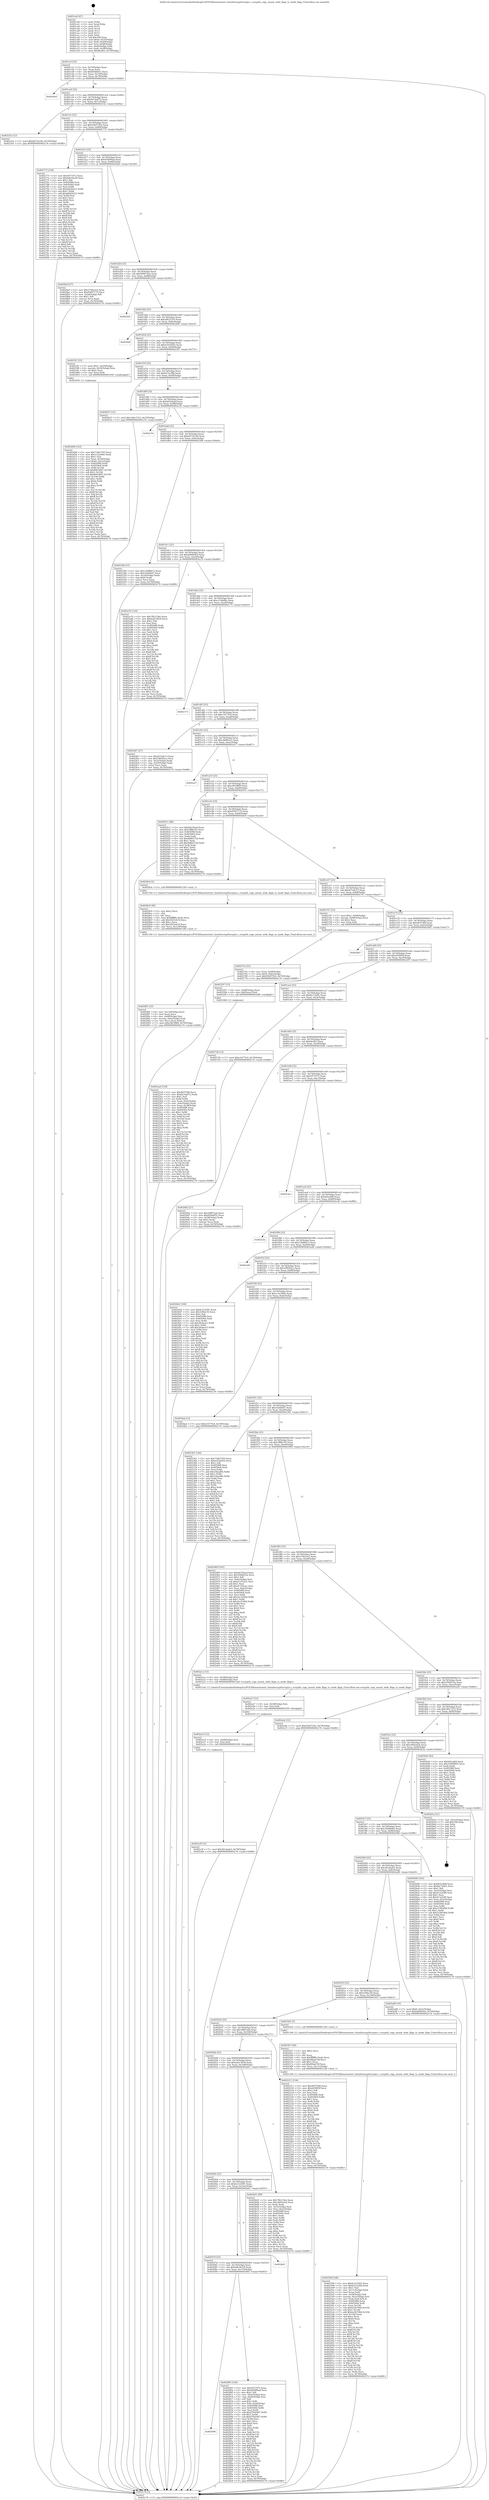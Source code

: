 digraph "0x401ca0" {
  label = "0x401ca0 (/mnt/c/Users/mathe/Desktop/tcc/POCII/binaries/extr_linuxfsecryptfscrypto.c_ecryptfs_copy_mount_wide_flags_to_inode_flags_Final-ollvm.out::main(0))"
  labelloc = "t"
  node[shape=record]

  Entry [label="",width=0.3,height=0.3,shape=circle,fillcolor=black,style=filled]
  "0x401ccf" [label="{
     0x401ccf [23]\l
     | [instrs]\l
     &nbsp;&nbsp;0x401ccf \<+3\>: mov -0x70(%rbp),%eax\l
     &nbsp;&nbsp;0x401cd2 \<+2\>: mov %eax,%ecx\l
     &nbsp;&nbsp;0x401cd4 \<+6\>: sub $0x856fd052,%ecx\l
     &nbsp;&nbsp;0x401cda \<+3\>: mov %eax,-0x74(%rbp)\l
     &nbsp;&nbsp;0x401cdd \<+3\>: mov %ecx,-0x78(%rbp)\l
     &nbsp;&nbsp;0x401ce0 \<+6\>: je 00000000004020ed \<main+0x44d\>\l
  }"]
  "0x4020ed" [label="{
     0x4020ed\l
  }", style=dashed]
  "0x401ce6" [label="{
     0x401ce6 [22]\l
     | [instrs]\l
     &nbsp;&nbsp;0x401ce6 \<+5\>: jmp 0000000000401ceb \<main+0x4b\>\l
     &nbsp;&nbsp;0x401ceb \<+3\>: mov -0x74(%rbp),%eax\l
     &nbsp;&nbsp;0x401cee \<+5\>: sub $0x8a7da072,%eax\l
     &nbsp;&nbsp;0x401cf3 \<+3\>: mov %eax,-0x7c(%rbp)\l
     &nbsp;&nbsp;0x401cf6 \<+6\>: je 000000000040233a \<main+0x69a\>\l
  }"]
  Exit [label="",width=0.3,height=0.3,shape=circle,fillcolor=black,style=filled,peripheries=2]
  "0x40233a" [label="{
     0x40233a [12]\l
     | [instrs]\l
     &nbsp;&nbsp;0x40233a \<+7\>: movl $0xb871b140,-0x70(%rbp)\l
     &nbsp;&nbsp;0x402341 \<+5\>: jmp 0000000000402c76 \<main+0xfd6\>\l
  }"]
  "0x401cfc" [label="{
     0x401cfc [22]\l
     | [instrs]\l
     &nbsp;&nbsp;0x401cfc \<+5\>: jmp 0000000000401d01 \<main+0x61\>\l
     &nbsp;&nbsp;0x401d01 \<+3\>: mov -0x74(%rbp),%eax\l
     &nbsp;&nbsp;0x401d04 \<+5\>: sub $0x93b97502,%eax\l
     &nbsp;&nbsp;0x401d09 \<+3\>: mov %eax,-0x80(%rbp)\l
     &nbsp;&nbsp;0x401d0c \<+6\>: je 0000000000402775 \<main+0xad5\>\l
  }"]
  "0x402a3f" [label="{
     0x402a3f [12]\l
     | [instrs]\l
     &nbsp;&nbsp;0x402a3f \<+7\>: movl $0x3b1dada3,-0x70(%rbp)\l
     &nbsp;&nbsp;0x402a46 \<+5\>: jmp 0000000000402c76 \<main+0xfd6\>\l
  }"]
  "0x402775" [label="{
     0x402775 [144]\l
     | [instrs]\l
     &nbsp;&nbsp;0x402775 \<+5\>: mov $0x5971072,%eax\l
     &nbsp;&nbsp;0x40277a \<+5\>: mov $0x6db34e29,%ecx\l
     &nbsp;&nbsp;0x40277f \<+2\>: mov $0x1,%dl\l
     &nbsp;&nbsp;0x402781 \<+7\>: mov 0x405088,%esi\l
     &nbsp;&nbsp;0x402788 \<+7\>: mov 0x405064,%edi\l
     &nbsp;&nbsp;0x40278f \<+3\>: mov %esi,%r8d\l
     &nbsp;&nbsp;0x402792 \<+7\>: sub $0x6db2b221,%r8d\l
     &nbsp;&nbsp;0x402799 \<+4\>: sub $0x1,%r8d\l
     &nbsp;&nbsp;0x40279d \<+7\>: add $0x6db2b221,%r8d\l
     &nbsp;&nbsp;0x4027a4 \<+4\>: imul %r8d,%esi\l
     &nbsp;&nbsp;0x4027a8 \<+3\>: and $0x1,%esi\l
     &nbsp;&nbsp;0x4027ab \<+3\>: cmp $0x0,%esi\l
     &nbsp;&nbsp;0x4027ae \<+4\>: sete %r9b\l
     &nbsp;&nbsp;0x4027b2 \<+3\>: cmp $0xa,%edi\l
     &nbsp;&nbsp;0x4027b5 \<+4\>: setl %r10b\l
     &nbsp;&nbsp;0x4027b9 \<+3\>: mov %r9b,%r11b\l
     &nbsp;&nbsp;0x4027bc \<+4\>: xor $0xff,%r11b\l
     &nbsp;&nbsp;0x4027c0 \<+3\>: mov %r10b,%bl\l
     &nbsp;&nbsp;0x4027c3 \<+3\>: xor $0xff,%bl\l
     &nbsp;&nbsp;0x4027c6 \<+3\>: xor $0x0,%dl\l
     &nbsp;&nbsp;0x4027c9 \<+3\>: mov %r11b,%r14b\l
     &nbsp;&nbsp;0x4027cc \<+4\>: and $0x0,%r14b\l
     &nbsp;&nbsp;0x4027d0 \<+3\>: and %dl,%r9b\l
     &nbsp;&nbsp;0x4027d3 \<+3\>: mov %bl,%r15b\l
     &nbsp;&nbsp;0x4027d6 \<+4\>: and $0x0,%r15b\l
     &nbsp;&nbsp;0x4027da \<+3\>: and %dl,%r10b\l
     &nbsp;&nbsp;0x4027dd \<+3\>: or %r9b,%r14b\l
     &nbsp;&nbsp;0x4027e0 \<+3\>: or %r10b,%r15b\l
     &nbsp;&nbsp;0x4027e3 \<+3\>: xor %r15b,%r14b\l
     &nbsp;&nbsp;0x4027e6 \<+3\>: or %bl,%r11b\l
     &nbsp;&nbsp;0x4027e9 \<+4\>: xor $0xff,%r11b\l
     &nbsp;&nbsp;0x4027ed \<+3\>: or $0x0,%dl\l
     &nbsp;&nbsp;0x4027f0 \<+3\>: and %dl,%r11b\l
     &nbsp;&nbsp;0x4027f3 \<+3\>: or %r11b,%r14b\l
     &nbsp;&nbsp;0x4027f6 \<+4\>: test $0x1,%r14b\l
     &nbsp;&nbsp;0x4027fa \<+3\>: cmovne %ecx,%eax\l
     &nbsp;&nbsp;0x4027fd \<+3\>: mov %eax,-0x70(%rbp)\l
     &nbsp;&nbsp;0x402800 \<+5\>: jmp 0000000000402c76 \<main+0xfd6\>\l
  }"]
  "0x401d12" [label="{
     0x401d12 [25]\l
     | [instrs]\l
     &nbsp;&nbsp;0x401d12 \<+5\>: jmp 0000000000401d17 \<main+0x77\>\l
     &nbsp;&nbsp;0x401d17 \<+3\>: mov -0x74(%rbp),%eax\l
     &nbsp;&nbsp;0x401d1a \<+5\>: sub $0x95fd99ad,%eax\l
     &nbsp;&nbsp;0x401d1f \<+6\>: mov %eax,-0x84(%rbp)\l
     &nbsp;&nbsp;0x401d25 \<+6\>: je 00000000004028a9 \<main+0xc09\>\l
  }"]
  "0x402a33" [label="{
     0x402a33 [12]\l
     | [instrs]\l
     &nbsp;&nbsp;0x402a33 \<+4\>: mov -0x68(%rbp),%rsi\l
     &nbsp;&nbsp;0x402a37 \<+3\>: mov %rsi,%rdi\l
     &nbsp;&nbsp;0x402a3a \<+5\>: call 0000000000401030 \<free@plt\>\l
     | [calls]\l
     &nbsp;&nbsp;0x401030 \{1\} (unknown)\l
  }"]
  "0x4028a9" [label="{
     0x4028a9 [27]\l
     | [instrs]\l
     &nbsp;&nbsp;0x4028a9 \<+5\>: mov $0x270b2ee2,%eax\l
     &nbsp;&nbsp;0x4028ae \<+5\>: mov $0xd5007174,%ecx\l
     &nbsp;&nbsp;0x4028b3 \<+3\>: mov -0x2d(%rbp),%dl\l
     &nbsp;&nbsp;0x4028b6 \<+3\>: test $0x1,%dl\l
     &nbsp;&nbsp;0x4028b9 \<+3\>: cmovne %ecx,%eax\l
     &nbsp;&nbsp;0x4028bc \<+3\>: mov %eax,-0x70(%rbp)\l
     &nbsp;&nbsp;0x4028bf \<+5\>: jmp 0000000000402c76 \<main+0xfd6\>\l
  }"]
  "0x401d2b" [label="{
     0x401d2b [25]\l
     | [instrs]\l
     &nbsp;&nbsp;0x401d2b \<+5\>: jmp 0000000000401d30 \<main+0x90\>\l
     &nbsp;&nbsp;0x401d30 \<+3\>: mov -0x74(%rbp),%eax\l
     &nbsp;&nbsp;0x401d33 \<+5\>: sub $0x969974ae,%eax\l
     &nbsp;&nbsp;0x401d38 \<+6\>: mov %eax,-0x88(%rbp)\l
     &nbsp;&nbsp;0x401d3e \<+6\>: je 0000000000402205 \<main+0x565\>\l
  }"]
  "0x402a27" [label="{
     0x402a27 [12]\l
     | [instrs]\l
     &nbsp;&nbsp;0x402a27 \<+4\>: mov -0x58(%rbp),%rsi\l
     &nbsp;&nbsp;0x402a2b \<+3\>: mov %rsi,%rdi\l
     &nbsp;&nbsp;0x402a2e \<+5\>: call 0000000000401030 \<free@plt\>\l
     | [calls]\l
     &nbsp;&nbsp;0x401030 \{1\} (unknown)\l
  }"]
  "0x402205" [label="{
     0x402205\l
  }", style=dashed]
  "0x401d44" [label="{
     0x401d44 [25]\l
     | [instrs]\l
     &nbsp;&nbsp;0x401d44 \<+5\>: jmp 0000000000401d49 \<main+0xa9\>\l
     &nbsp;&nbsp;0x401d49 \<+3\>: mov -0x74(%rbp),%eax\l
     &nbsp;&nbsp;0x401d4c \<+5\>: sub $0xad023319,%eax\l
     &nbsp;&nbsp;0x401d51 \<+6\>: mov %eax,-0x8c(%rbp)\l
     &nbsp;&nbsp;0x401d57 \<+6\>: je 0000000000402b6f \<main+0xecf\>\l
  }"]
  "0x4028f1" [label="{
     0x4028f1 [32]\l
     | [instrs]\l
     &nbsp;&nbsp;0x4028f1 \<+6\>: mov -0x120(%rbp),%ecx\l
     &nbsp;&nbsp;0x4028f7 \<+3\>: imul %eax,%ecx\l
     &nbsp;&nbsp;0x4028fa \<+4\>: mov -0x68(%rbp),%rsi\l
     &nbsp;&nbsp;0x4028fe \<+4\>: movslq -0x6c(%rbp),%rdi\l
     &nbsp;&nbsp;0x402902 \<+3\>: mov %ecx,(%rsi,%rdi,4)\l
     &nbsp;&nbsp;0x402905 \<+7\>: movl $0xc961f889,-0x70(%rbp)\l
     &nbsp;&nbsp;0x40290c \<+5\>: jmp 0000000000402c76 \<main+0xfd6\>\l
  }"]
  "0x402b6f" [label="{
     0x402b6f\l
  }", style=dashed]
  "0x401d5d" [label="{
     0x401d5d [25]\l
     | [instrs]\l
     &nbsp;&nbsp;0x401d5d \<+5\>: jmp 0000000000401d62 \<main+0xc2\>\l
     &nbsp;&nbsp;0x401d62 \<+3\>: mov -0x74(%rbp),%eax\l
     &nbsp;&nbsp;0x401d65 \<+5\>: sub $0xb163d502,%eax\l
     &nbsp;&nbsp;0x401d6a \<+6\>: mov %eax,-0x90(%rbp)\l
     &nbsp;&nbsp;0x401d70 \<+6\>: je 00000000004023f1 \<main+0x751\>\l
  }"]
  "0x4028c9" [label="{
     0x4028c9 [40]\l
     | [instrs]\l
     &nbsp;&nbsp;0x4028c9 \<+5\>: mov $0x2,%ecx\l
     &nbsp;&nbsp;0x4028ce \<+1\>: cltd\l
     &nbsp;&nbsp;0x4028cf \<+2\>: idiv %ecx\l
     &nbsp;&nbsp;0x4028d1 \<+6\>: imul $0xfffffffe,%edx,%ecx\l
     &nbsp;&nbsp;0x4028d7 \<+6\>: add $0x3025eb7d,%ecx\l
     &nbsp;&nbsp;0x4028dd \<+3\>: add $0x1,%ecx\l
     &nbsp;&nbsp;0x4028e0 \<+6\>: sub $0x3025eb7d,%ecx\l
     &nbsp;&nbsp;0x4028e6 \<+6\>: mov %ecx,-0x120(%rbp)\l
     &nbsp;&nbsp;0x4028ec \<+5\>: call 0000000000401160 \<next_i\>\l
     | [calls]\l
     &nbsp;&nbsp;0x401160 \{1\} (/mnt/c/Users/mathe/Desktop/tcc/POCII/binaries/extr_linuxfsecryptfscrypto.c_ecryptfs_copy_mount_wide_flags_to_inode_flags_Final-ollvm.out::next_i)\l
  }"]
  "0x4023f1" [label="{
     0x4023f1 [23]\l
     | [instrs]\l
     &nbsp;&nbsp;0x4023f1 \<+7\>: movl $0x1,-0x50(%rbp)\l
     &nbsp;&nbsp;0x4023f8 \<+4\>: movslq -0x50(%rbp),%rax\l
     &nbsp;&nbsp;0x4023fc \<+4\>: shl $0x2,%rax\l
     &nbsp;&nbsp;0x402400 \<+3\>: mov %rax,%rdi\l
     &nbsp;&nbsp;0x402403 \<+5\>: call 0000000000401050 \<malloc@plt\>\l
     | [calls]\l
     &nbsp;&nbsp;0x401050 \{1\} (unknown)\l
  }"]
  "0x401d76" [label="{
     0x401d76 [25]\l
     | [instrs]\l
     &nbsp;&nbsp;0x401d76 \<+5\>: jmp 0000000000401d7b \<main+0xdb\>\l
     &nbsp;&nbsp;0x401d7b \<+3\>: mov -0x74(%rbp),%eax\l
     &nbsp;&nbsp;0x401d7e \<+5\>: sub $0xb23cc0fd,%eax\l
     &nbsp;&nbsp;0x401d83 \<+6\>: mov %eax,-0x94(%rbp)\l
     &nbsp;&nbsp;0x401d89 \<+6\>: je 0000000000402637 \<main+0x997\>\l
  }"]
  "0x402096" [label="{
     0x402096\l
  }", style=dashed]
  "0x402637" [label="{
     0x402637 [12]\l
     | [instrs]\l
     &nbsp;&nbsp;0x402637 \<+7\>: movl $0x346c7312,-0x70(%rbp)\l
     &nbsp;&nbsp;0x40263e \<+5\>: jmp 0000000000402c76 \<main+0xfd6\>\l
  }"]
  "0x401d8f" [label="{
     0x401d8f [25]\l
     | [instrs]\l
     &nbsp;&nbsp;0x401d8f \<+5\>: jmp 0000000000401d94 \<main+0xf4\>\l
     &nbsp;&nbsp;0x401d94 \<+3\>: mov -0x74(%rbp),%eax\l
     &nbsp;&nbsp;0x401d97 \<+5\>: sub $0xb6334aef,%eax\l
     &nbsp;&nbsp;0x401d9c \<+6\>: mov %eax,-0x98(%rbp)\l
     &nbsp;&nbsp;0x401da2 \<+6\>: je 0000000000402c56 \<main+0xfb6\>\l
  }"]
  "0x402805" [label="{
     0x402805 [164]\l
     | [instrs]\l
     &nbsp;&nbsp;0x402805 \<+5\>: mov $0x5971072,%eax\l
     &nbsp;&nbsp;0x40280a \<+5\>: mov $0x95fd99ad,%ecx\l
     &nbsp;&nbsp;0x40280f \<+2\>: mov $0x1,%dl\l
     &nbsp;&nbsp;0x402811 \<+3\>: mov -0x6c(%rbp),%esi\l
     &nbsp;&nbsp;0x402814 \<+3\>: cmp -0x60(%rbp),%esi\l
     &nbsp;&nbsp;0x402817 \<+4\>: setl %dil\l
     &nbsp;&nbsp;0x40281b \<+4\>: and $0x1,%dil\l
     &nbsp;&nbsp;0x40281f \<+4\>: mov %dil,-0x2d(%rbp)\l
     &nbsp;&nbsp;0x402823 \<+7\>: mov 0x405088,%esi\l
     &nbsp;&nbsp;0x40282a \<+8\>: mov 0x405064,%r8d\l
     &nbsp;&nbsp;0x402832 \<+3\>: mov %esi,%r9d\l
     &nbsp;&nbsp;0x402835 \<+7\>: add $0xd76426f7,%r9d\l
     &nbsp;&nbsp;0x40283c \<+4\>: sub $0x1,%r9d\l
     &nbsp;&nbsp;0x402840 \<+7\>: sub $0xd76426f7,%r9d\l
     &nbsp;&nbsp;0x402847 \<+4\>: imul %r9d,%esi\l
     &nbsp;&nbsp;0x40284b \<+3\>: and $0x1,%esi\l
     &nbsp;&nbsp;0x40284e \<+3\>: cmp $0x0,%esi\l
     &nbsp;&nbsp;0x402851 \<+4\>: sete %dil\l
     &nbsp;&nbsp;0x402855 \<+4\>: cmp $0xa,%r8d\l
     &nbsp;&nbsp;0x402859 \<+4\>: setl %r10b\l
     &nbsp;&nbsp;0x40285d \<+3\>: mov %dil,%r11b\l
     &nbsp;&nbsp;0x402860 \<+4\>: xor $0xff,%r11b\l
     &nbsp;&nbsp;0x402864 \<+3\>: mov %r10b,%bl\l
     &nbsp;&nbsp;0x402867 \<+3\>: xor $0xff,%bl\l
     &nbsp;&nbsp;0x40286a \<+3\>: xor $0x1,%dl\l
     &nbsp;&nbsp;0x40286d \<+3\>: mov %r11b,%r14b\l
     &nbsp;&nbsp;0x402870 \<+4\>: and $0xff,%r14b\l
     &nbsp;&nbsp;0x402874 \<+3\>: and %dl,%dil\l
     &nbsp;&nbsp;0x402877 \<+3\>: mov %bl,%r15b\l
     &nbsp;&nbsp;0x40287a \<+4\>: and $0xff,%r15b\l
     &nbsp;&nbsp;0x40287e \<+3\>: and %dl,%r10b\l
     &nbsp;&nbsp;0x402881 \<+3\>: or %dil,%r14b\l
     &nbsp;&nbsp;0x402884 \<+3\>: or %r10b,%r15b\l
     &nbsp;&nbsp;0x402887 \<+3\>: xor %r15b,%r14b\l
     &nbsp;&nbsp;0x40288a \<+3\>: or %bl,%r11b\l
     &nbsp;&nbsp;0x40288d \<+4\>: xor $0xff,%r11b\l
     &nbsp;&nbsp;0x402891 \<+3\>: or $0x1,%dl\l
     &nbsp;&nbsp;0x402894 \<+3\>: and %dl,%r11b\l
     &nbsp;&nbsp;0x402897 \<+3\>: or %r11b,%r14b\l
     &nbsp;&nbsp;0x40289a \<+4\>: test $0x1,%r14b\l
     &nbsp;&nbsp;0x40289e \<+3\>: cmovne %ecx,%eax\l
     &nbsp;&nbsp;0x4028a1 \<+3\>: mov %eax,-0x70(%rbp)\l
     &nbsp;&nbsp;0x4028a4 \<+5\>: jmp 0000000000402c76 \<main+0xfd6\>\l
  }"]
  "0x402c56" [label="{
     0x402c56\l
  }", style=dashed]
  "0x401da8" [label="{
     0x401da8 [25]\l
     | [instrs]\l
     &nbsp;&nbsp;0x401da8 \<+5\>: jmp 0000000000401dad \<main+0x10d\>\l
     &nbsp;&nbsp;0x401dad \<+3\>: mov -0x74(%rbp),%eax\l
     &nbsp;&nbsp;0x401db0 \<+5\>: sub $0xb871b140,%eax\l
     &nbsp;&nbsp;0x401db5 \<+6\>: mov %eax,-0x9c(%rbp)\l
     &nbsp;&nbsp;0x401dbb \<+6\>: je 0000000000402346 \<main+0x6a6\>\l
  }"]
  "0x40207d" [label="{
     0x40207d [25]\l
     | [instrs]\l
     &nbsp;&nbsp;0x40207d \<+5\>: jmp 0000000000402082 \<main+0x3e2\>\l
     &nbsp;&nbsp;0x402082 \<+3\>: mov -0x74(%rbp),%eax\l
     &nbsp;&nbsp;0x402085 \<+5\>: sub $0x6db34e29,%eax\l
     &nbsp;&nbsp;0x40208a \<+6\>: mov %eax,-0x110(%rbp)\l
     &nbsp;&nbsp;0x402090 \<+6\>: je 0000000000402805 \<main+0xb65\>\l
  }"]
  "0x402346" [label="{
     0x402346 [27]\l
     | [instrs]\l
     &nbsp;&nbsp;0x402346 \<+5\>: mov $0x12b88b13,%eax\l
     &nbsp;&nbsp;0x40234b \<+5\>: mov $0x1fa0d6d7,%ecx\l
     &nbsp;&nbsp;0x402350 \<+3\>: mov -0x34(%rbp),%edx\l
     &nbsp;&nbsp;0x402353 \<+3\>: cmp $0x0,%edx\l
     &nbsp;&nbsp;0x402356 \<+3\>: cmove %ecx,%eax\l
     &nbsp;&nbsp;0x402359 \<+3\>: mov %eax,-0x70(%rbp)\l
     &nbsp;&nbsp;0x40235c \<+5\>: jmp 0000000000402c76 \<main+0xfd6\>\l
  }"]
  "0x401dc1" [label="{
     0x401dc1 [25]\l
     | [instrs]\l
     &nbsp;&nbsp;0x401dc1 \<+5\>: jmp 0000000000401dc6 \<main+0x126\>\l
     &nbsp;&nbsp;0x401dc6 \<+3\>: mov -0x74(%rbp),%eax\l
     &nbsp;&nbsp;0x401dc9 \<+5\>: sub $0xbd09b9cb,%eax\l
     &nbsp;&nbsp;0x401dce \<+6\>: mov %eax,-0xa0(%rbp)\l
     &nbsp;&nbsp;0x401dd4 \<+6\>: je 0000000000402a7b \<main+0xddb\>\l
  }"]
  "0x402bd1" [label="{
     0x402bd1\l
  }", style=dashed]
  "0x402a7b" [label="{
     0x402a7b [134]\l
     | [instrs]\l
     &nbsp;&nbsp;0x402a7b \<+5\>: mov $0x7fb213be,%eax\l
     &nbsp;&nbsp;0x402a80 \<+5\>: mov $0x6ab13818,%ecx\l
     &nbsp;&nbsp;0x402a85 \<+2\>: mov $0x1,%dl\l
     &nbsp;&nbsp;0x402a87 \<+2\>: xor %esi,%esi\l
     &nbsp;&nbsp;0x402a89 \<+7\>: mov 0x405088,%edi\l
     &nbsp;&nbsp;0x402a90 \<+8\>: mov 0x405064,%r8d\l
     &nbsp;&nbsp;0x402a98 \<+3\>: sub $0x1,%esi\l
     &nbsp;&nbsp;0x402a9b \<+3\>: mov %edi,%r9d\l
     &nbsp;&nbsp;0x402a9e \<+3\>: add %esi,%r9d\l
     &nbsp;&nbsp;0x402aa1 \<+4\>: imul %r9d,%edi\l
     &nbsp;&nbsp;0x402aa5 \<+3\>: and $0x1,%edi\l
     &nbsp;&nbsp;0x402aa8 \<+3\>: cmp $0x0,%edi\l
     &nbsp;&nbsp;0x402aab \<+4\>: sete %r10b\l
     &nbsp;&nbsp;0x402aaf \<+4\>: cmp $0xa,%r8d\l
     &nbsp;&nbsp;0x402ab3 \<+4\>: setl %r11b\l
     &nbsp;&nbsp;0x402ab7 \<+3\>: mov %r10b,%bl\l
     &nbsp;&nbsp;0x402aba \<+3\>: xor $0xff,%bl\l
     &nbsp;&nbsp;0x402abd \<+3\>: mov %r11b,%r14b\l
     &nbsp;&nbsp;0x402ac0 \<+4\>: xor $0xff,%r14b\l
     &nbsp;&nbsp;0x402ac4 \<+3\>: xor $0x1,%dl\l
     &nbsp;&nbsp;0x402ac7 \<+3\>: mov %bl,%r15b\l
     &nbsp;&nbsp;0x402aca \<+4\>: and $0xff,%r15b\l
     &nbsp;&nbsp;0x402ace \<+3\>: and %dl,%r10b\l
     &nbsp;&nbsp;0x402ad1 \<+3\>: mov %r14b,%r12b\l
     &nbsp;&nbsp;0x402ad4 \<+4\>: and $0xff,%r12b\l
     &nbsp;&nbsp;0x402ad8 \<+3\>: and %dl,%r11b\l
     &nbsp;&nbsp;0x402adb \<+3\>: or %r10b,%r15b\l
     &nbsp;&nbsp;0x402ade \<+3\>: or %r11b,%r12b\l
     &nbsp;&nbsp;0x402ae1 \<+3\>: xor %r12b,%r15b\l
     &nbsp;&nbsp;0x402ae4 \<+3\>: or %r14b,%bl\l
     &nbsp;&nbsp;0x402ae7 \<+3\>: xor $0xff,%bl\l
     &nbsp;&nbsp;0x402aea \<+3\>: or $0x1,%dl\l
     &nbsp;&nbsp;0x402aed \<+2\>: and %dl,%bl\l
     &nbsp;&nbsp;0x402aef \<+3\>: or %bl,%r15b\l
     &nbsp;&nbsp;0x402af2 \<+4\>: test $0x1,%r15b\l
     &nbsp;&nbsp;0x402af6 \<+3\>: cmovne %ecx,%eax\l
     &nbsp;&nbsp;0x402af9 \<+3\>: mov %eax,-0x70(%rbp)\l
     &nbsp;&nbsp;0x402afc \<+5\>: jmp 0000000000402c76 \<main+0xfd6\>\l
  }"]
  "0x401dda" [label="{
     0x401dda [25]\l
     | [instrs]\l
     &nbsp;&nbsp;0x401dda \<+5\>: jmp 0000000000401ddf \<main+0x13f\>\l
     &nbsp;&nbsp;0x401ddf \<+3\>: mov -0x74(%rbp),%eax\l
     &nbsp;&nbsp;0x401de2 \<+5\>: sub $0xc154bd8c,%eax\l
     &nbsp;&nbsp;0x401de7 \<+6\>: mov %eax,-0xa4(%rbp)\l
     &nbsp;&nbsp;0x401ded \<+6\>: je 0000000000402173 \<main+0x4d3\>\l
  }"]
  "0x402064" [label="{
     0x402064 [25]\l
     | [instrs]\l
     &nbsp;&nbsp;0x402064 \<+5\>: jmp 0000000000402069 \<main+0x3c9\>\l
     &nbsp;&nbsp;0x402069 \<+3\>: mov -0x74(%rbp),%eax\l
     &nbsp;&nbsp;0x40206c \<+5\>: sub $0x6c21d391,%eax\l
     &nbsp;&nbsp;0x402071 \<+6\>: mov %eax,-0x10c(%rbp)\l
     &nbsp;&nbsp;0x402077 \<+6\>: je 0000000000402bd1 \<main+0xf31\>\l
  }"]
  "0x402173" [label="{
     0x402173\l
  }", style=dashed]
  "0x401df3" [label="{
     0x401df3 [25]\l
     | [instrs]\l
     &nbsp;&nbsp;0x401df3 \<+5\>: jmp 0000000000401df8 \<main+0x158\>\l
     &nbsp;&nbsp;0x401df8 \<+3\>: mov -0x74(%rbp),%eax\l
     &nbsp;&nbsp;0x401dfb \<+5\>: sub $0xc5477fc4,%eax\l
     &nbsp;&nbsp;0x401e00 \<+6\>: mov %eax,-0xa8(%rbp)\l
     &nbsp;&nbsp;0x401e06 \<+6\>: je 00000000004024b7 \<main+0x817\>\l
  }"]
  "0x402b01" [label="{
     0x402b01 [89]\l
     | [instrs]\l
     &nbsp;&nbsp;0x402b01 \<+5\>: mov $0x7fb213be,%eax\l
     &nbsp;&nbsp;0x402b06 \<+5\>: mov $0x3482e0c6,%ecx\l
     &nbsp;&nbsp;0x402b0b \<+2\>: xor %edx,%edx\l
     &nbsp;&nbsp;0x402b0d \<+3\>: mov -0x3c(%rbp),%esi\l
     &nbsp;&nbsp;0x402b10 \<+3\>: mov %esi,-0x2c(%rbp)\l
     &nbsp;&nbsp;0x402b13 \<+7\>: mov 0x405088,%esi\l
     &nbsp;&nbsp;0x402b1a \<+7\>: mov 0x405064,%edi\l
     &nbsp;&nbsp;0x402b21 \<+3\>: sub $0x1,%edx\l
     &nbsp;&nbsp;0x402b24 \<+3\>: mov %esi,%r8d\l
     &nbsp;&nbsp;0x402b27 \<+3\>: add %edx,%r8d\l
     &nbsp;&nbsp;0x402b2a \<+4\>: imul %r8d,%esi\l
     &nbsp;&nbsp;0x402b2e \<+3\>: and $0x1,%esi\l
     &nbsp;&nbsp;0x402b31 \<+3\>: cmp $0x0,%esi\l
     &nbsp;&nbsp;0x402b34 \<+4\>: sete %r9b\l
     &nbsp;&nbsp;0x402b38 \<+3\>: cmp $0xa,%edi\l
     &nbsp;&nbsp;0x402b3b \<+4\>: setl %r10b\l
     &nbsp;&nbsp;0x402b3f \<+3\>: mov %r9b,%r11b\l
     &nbsp;&nbsp;0x402b42 \<+3\>: and %r10b,%r11b\l
     &nbsp;&nbsp;0x402b45 \<+3\>: xor %r10b,%r9b\l
     &nbsp;&nbsp;0x402b48 \<+3\>: or %r9b,%r11b\l
     &nbsp;&nbsp;0x402b4b \<+4\>: test $0x1,%r11b\l
     &nbsp;&nbsp;0x402b4f \<+3\>: cmovne %ecx,%eax\l
     &nbsp;&nbsp;0x402b52 \<+3\>: mov %eax,-0x70(%rbp)\l
     &nbsp;&nbsp;0x402b55 \<+5\>: jmp 0000000000402c76 \<main+0xfd6\>\l
  }"]
  "0x4024b7" [label="{
     0x4024b7 [27]\l
     | [instrs]\l
     &nbsp;&nbsp;0x4024b7 \<+5\>: mov $0xd57a8c13,%eax\l
     &nbsp;&nbsp;0x4024bc \<+5\>: mov $0x188362cc,%ecx\l
     &nbsp;&nbsp;0x4024c1 \<+3\>: mov -0x5c(%rbp),%edx\l
     &nbsp;&nbsp;0x4024c4 \<+3\>: cmp -0x50(%rbp),%edx\l
     &nbsp;&nbsp;0x4024c7 \<+3\>: cmovl %ecx,%eax\l
     &nbsp;&nbsp;0x4024ca \<+3\>: mov %eax,-0x70(%rbp)\l
     &nbsp;&nbsp;0x4024cd \<+5\>: jmp 0000000000402c76 \<main+0xfd6\>\l
  }"]
  "0x401e0c" [label="{
     0x401e0c [25]\l
     | [instrs]\l
     &nbsp;&nbsp;0x401e0c \<+5\>: jmp 0000000000401e11 \<main+0x171\>\l
     &nbsp;&nbsp;0x401e11 \<+3\>: mov -0x74(%rbp),%eax\l
     &nbsp;&nbsp;0x401e14 \<+5\>: sub $0xc8d84ce5,%eax\l
     &nbsp;&nbsp;0x401e19 \<+6\>: mov %eax,-0xac(%rbp)\l
     &nbsp;&nbsp;0x401e1f \<+6\>: je 0000000000402a57 \<main+0xdb7\>\l
  }"]
  "0x40275e" [label="{
     0x40275e [23]\l
     | [instrs]\l
     &nbsp;&nbsp;0x40275e \<+4\>: mov %rax,-0x68(%rbp)\l
     &nbsp;&nbsp;0x402762 \<+7\>: movl $0x0,-0x6c(%rbp)\l
     &nbsp;&nbsp;0x402769 \<+7\>: movl $0x93b97502,-0x70(%rbp)\l
     &nbsp;&nbsp;0x402770 \<+5\>: jmp 0000000000402c76 \<main+0xfd6\>\l
  }"]
  "0x402a57" [label="{
     0x402a57\l
  }", style=dashed]
  "0x401e25" [label="{
     0x401e25 [25]\l
     | [instrs]\l
     &nbsp;&nbsp;0x401e25 \<+5\>: jmp 0000000000401e2a \<main+0x18a\>\l
     &nbsp;&nbsp;0x401e2a \<+3\>: mov -0x74(%rbp),%eax\l
     &nbsp;&nbsp;0x401e2d \<+5\>: sub $0xc961f889,%eax\l
     &nbsp;&nbsp;0x401e32 \<+6\>: mov %eax,-0xb0(%rbp)\l
     &nbsp;&nbsp;0x401e38 \<+6\>: je 0000000000402911 \<main+0xc71\>\l
  }"]
  "0x40258f" [label="{
     0x40258f [168]\l
     | [instrs]\l
     &nbsp;&nbsp;0x40258f \<+5\>: mov $0x6c21d391,%ecx\l
     &nbsp;&nbsp;0x402594 \<+5\>: mov $0xb23cc0fd,%edx\l
     &nbsp;&nbsp;0x402599 \<+3\>: mov $0x1,%sil\l
     &nbsp;&nbsp;0x40259c \<+6\>: mov -0x11c(%rbp),%edi\l
     &nbsp;&nbsp;0x4025a2 \<+3\>: imul %eax,%edi\l
     &nbsp;&nbsp;0x4025a5 \<+4\>: mov -0x58(%rbp),%r8\l
     &nbsp;&nbsp;0x4025a9 \<+4\>: movslq -0x5c(%rbp),%r9\l
     &nbsp;&nbsp;0x4025ad \<+4\>: mov %edi,(%r8,%r9,4)\l
     &nbsp;&nbsp;0x4025b1 \<+7\>: mov 0x405088,%eax\l
     &nbsp;&nbsp;0x4025b8 \<+7\>: mov 0x405064,%edi\l
     &nbsp;&nbsp;0x4025bf \<+3\>: mov %eax,%r10d\l
     &nbsp;&nbsp;0x4025c2 \<+7\>: sub $0xba3b748d,%r10d\l
     &nbsp;&nbsp;0x4025c9 \<+4\>: sub $0x1,%r10d\l
     &nbsp;&nbsp;0x4025cd \<+7\>: add $0xba3b748d,%r10d\l
     &nbsp;&nbsp;0x4025d4 \<+4\>: imul %r10d,%eax\l
     &nbsp;&nbsp;0x4025d8 \<+3\>: and $0x1,%eax\l
     &nbsp;&nbsp;0x4025db \<+3\>: cmp $0x0,%eax\l
     &nbsp;&nbsp;0x4025de \<+4\>: sete %r11b\l
     &nbsp;&nbsp;0x4025e2 \<+3\>: cmp $0xa,%edi\l
     &nbsp;&nbsp;0x4025e5 \<+3\>: setl %bl\l
     &nbsp;&nbsp;0x4025e8 \<+3\>: mov %r11b,%r14b\l
     &nbsp;&nbsp;0x4025eb \<+4\>: xor $0xff,%r14b\l
     &nbsp;&nbsp;0x4025ef \<+3\>: mov %bl,%r15b\l
     &nbsp;&nbsp;0x4025f2 \<+4\>: xor $0xff,%r15b\l
     &nbsp;&nbsp;0x4025f6 \<+4\>: xor $0x1,%sil\l
     &nbsp;&nbsp;0x4025fa \<+3\>: mov %r14b,%r12b\l
     &nbsp;&nbsp;0x4025fd \<+4\>: and $0xff,%r12b\l
     &nbsp;&nbsp;0x402601 \<+3\>: and %sil,%r11b\l
     &nbsp;&nbsp;0x402604 \<+3\>: mov %r15b,%r13b\l
     &nbsp;&nbsp;0x402607 \<+4\>: and $0xff,%r13b\l
     &nbsp;&nbsp;0x40260b \<+3\>: and %sil,%bl\l
     &nbsp;&nbsp;0x40260e \<+3\>: or %r11b,%r12b\l
     &nbsp;&nbsp;0x402611 \<+3\>: or %bl,%r13b\l
     &nbsp;&nbsp;0x402614 \<+3\>: xor %r13b,%r12b\l
     &nbsp;&nbsp;0x402617 \<+3\>: or %r15b,%r14b\l
     &nbsp;&nbsp;0x40261a \<+4\>: xor $0xff,%r14b\l
     &nbsp;&nbsp;0x40261e \<+4\>: or $0x1,%sil\l
     &nbsp;&nbsp;0x402622 \<+3\>: and %sil,%r14b\l
     &nbsp;&nbsp;0x402625 \<+3\>: or %r14b,%r12b\l
     &nbsp;&nbsp;0x402628 \<+4\>: test $0x1,%r12b\l
     &nbsp;&nbsp;0x40262c \<+3\>: cmovne %edx,%ecx\l
     &nbsp;&nbsp;0x40262f \<+3\>: mov %ecx,-0x70(%rbp)\l
     &nbsp;&nbsp;0x402632 \<+5\>: jmp 0000000000402c76 \<main+0xfd6\>\l
  }"]
  "0x402911" [label="{
     0x402911 [88]\l
     | [instrs]\l
     &nbsp;&nbsp;0x402911 \<+5\>: mov $0xb6334aef,%eax\l
     &nbsp;&nbsp;0x402916 \<+5\>: mov $0x1ff8b145,%ecx\l
     &nbsp;&nbsp;0x40291b \<+7\>: mov 0x405088,%edx\l
     &nbsp;&nbsp;0x402922 \<+7\>: mov 0x405064,%esi\l
     &nbsp;&nbsp;0x402929 \<+2\>: mov %edx,%edi\l
     &nbsp;&nbsp;0x40292b \<+6\>: sub $0x4d6b572d,%edi\l
     &nbsp;&nbsp;0x402931 \<+3\>: sub $0x1,%edi\l
     &nbsp;&nbsp;0x402934 \<+6\>: add $0x4d6b572d,%edi\l
     &nbsp;&nbsp;0x40293a \<+3\>: imul %edi,%edx\l
     &nbsp;&nbsp;0x40293d \<+3\>: and $0x1,%edx\l
     &nbsp;&nbsp;0x402940 \<+3\>: cmp $0x0,%edx\l
     &nbsp;&nbsp;0x402943 \<+4\>: sete %r8b\l
     &nbsp;&nbsp;0x402947 \<+3\>: cmp $0xa,%esi\l
     &nbsp;&nbsp;0x40294a \<+4\>: setl %r9b\l
     &nbsp;&nbsp;0x40294e \<+3\>: mov %r8b,%r10b\l
     &nbsp;&nbsp;0x402951 \<+3\>: and %r9b,%r10b\l
     &nbsp;&nbsp;0x402954 \<+3\>: xor %r9b,%r8b\l
     &nbsp;&nbsp;0x402957 \<+3\>: or %r8b,%r10b\l
     &nbsp;&nbsp;0x40295a \<+4\>: test $0x1,%r10b\l
     &nbsp;&nbsp;0x40295e \<+3\>: cmovne %ecx,%eax\l
     &nbsp;&nbsp;0x402961 \<+3\>: mov %eax,-0x70(%rbp)\l
     &nbsp;&nbsp;0x402964 \<+5\>: jmp 0000000000402c76 \<main+0xfd6\>\l
  }"]
  "0x401e3e" [label="{
     0x401e3e [25]\l
     | [instrs]\l
     &nbsp;&nbsp;0x401e3e \<+5\>: jmp 0000000000401e43 \<main+0x1a3\>\l
     &nbsp;&nbsp;0x401e43 \<+3\>: mov -0x74(%rbp),%eax\l
     &nbsp;&nbsp;0x401e46 \<+5\>: sub $0xd5007174,%eax\l
     &nbsp;&nbsp;0x401e4b \<+6\>: mov %eax,-0xb4(%rbp)\l
     &nbsp;&nbsp;0x401e51 \<+6\>: je 00000000004028c4 \<main+0xc24\>\l
  }"]
  "0x402567" [label="{
     0x402567 [40]\l
     | [instrs]\l
     &nbsp;&nbsp;0x402567 \<+5\>: mov $0x2,%ecx\l
     &nbsp;&nbsp;0x40256c \<+1\>: cltd\l
     &nbsp;&nbsp;0x40256d \<+2\>: idiv %ecx\l
     &nbsp;&nbsp;0x40256f \<+6\>: imul $0xfffffffe,%edx,%ecx\l
     &nbsp;&nbsp;0x402575 \<+6\>: add $0x6fdab70f,%ecx\l
     &nbsp;&nbsp;0x40257b \<+3\>: add $0x1,%ecx\l
     &nbsp;&nbsp;0x40257e \<+6\>: sub $0x6fdab70f,%ecx\l
     &nbsp;&nbsp;0x402584 \<+6\>: mov %ecx,-0x11c(%rbp)\l
     &nbsp;&nbsp;0x40258a \<+5\>: call 0000000000401160 \<next_i\>\l
     | [calls]\l
     &nbsp;&nbsp;0x401160 \{1\} (/mnt/c/Users/mathe/Desktop/tcc/POCII/binaries/extr_linuxfsecryptfscrypto.c_ecryptfs_copy_mount_wide_flags_to_inode_flags_Final-ollvm.out::next_i)\l
  }"]
  "0x4028c4" [label="{
     0x4028c4 [5]\l
     | [instrs]\l
     &nbsp;&nbsp;0x4028c4 \<+5\>: call 0000000000401160 \<next_i\>\l
     | [calls]\l
     &nbsp;&nbsp;0x401160 \{1\} (/mnt/c/Users/mathe/Desktop/tcc/POCII/binaries/extr_linuxfsecryptfscrypto.c_ecryptfs_copy_mount_wide_flags_to_inode_flags_Final-ollvm.out::next_i)\l
  }"]
  "0x401e57" [label="{
     0x401e57 [25]\l
     | [instrs]\l
     &nbsp;&nbsp;0x401e57 \<+5\>: jmp 0000000000401e5c \<main+0x1bc\>\l
     &nbsp;&nbsp;0x401e5c \<+3\>: mov -0x74(%rbp),%eax\l
     &nbsp;&nbsp;0x401e5f \<+5\>: sub $0xd57a8c13,%eax\l
     &nbsp;&nbsp;0x401e64 \<+6\>: mov %eax,-0xb8(%rbp)\l
     &nbsp;&nbsp;0x401e6a \<+6\>: je 0000000000402747 \<main+0xaa7\>\l
  }"]
  "0x402408" [label="{
     0x402408 [163]\l
     | [instrs]\l
     &nbsp;&nbsp;0x402408 \<+5\>: mov $0x73db7393,%ecx\l
     &nbsp;&nbsp;0x40240d \<+5\>: mov $0x1c3a360e,%edx\l
     &nbsp;&nbsp;0x402412 \<+3\>: mov $0x1,%sil\l
     &nbsp;&nbsp;0x402415 \<+4\>: mov %rax,-0x58(%rbp)\l
     &nbsp;&nbsp;0x402419 \<+7\>: movl $0x0,-0x5c(%rbp)\l
     &nbsp;&nbsp;0x402420 \<+8\>: mov 0x405088,%r8d\l
     &nbsp;&nbsp;0x402428 \<+8\>: mov 0x405064,%r9d\l
     &nbsp;&nbsp;0x402430 \<+3\>: mov %r8d,%r10d\l
     &nbsp;&nbsp;0x402433 \<+7\>: add $0xfb654f07,%r10d\l
     &nbsp;&nbsp;0x40243a \<+4\>: sub $0x1,%r10d\l
     &nbsp;&nbsp;0x40243e \<+7\>: sub $0xfb654f07,%r10d\l
     &nbsp;&nbsp;0x402445 \<+4\>: imul %r10d,%r8d\l
     &nbsp;&nbsp;0x402449 \<+4\>: and $0x1,%r8d\l
     &nbsp;&nbsp;0x40244d \<+4\>: cmp $0x0,%r8d\l
     &nbsp;&nbsp;0x402451 \<+4\>: sete %r11b\l
     &nbsp;&nbsp;0x402455 \<+4\>: cmp $0xa,%r9d\l
     &nbsp;&nbsp;0x402459 \<+3\>: setl %bl\l
     &nbsp;&nbsp;0x40245c \<+3\>: mov %r11b,%r14b\l
     &nbsp;&nbsp;0x40245f \<+4\>: xor $0xff,%r14b\l
     &nbsp;&nbsp;0x402463 \<+3\>: mov %bl,%r15b\l
     &nbsp;&nbsp;0x402466 \<+4\>: xor $0xff,%r15b\l
     &nbsp;&nbsp;0x40246a \<+4\>: xor $0x1,%sil\l
     &nbsp;&nbsp;0x40246e \<+3\>: mov %r14b,%r12b\l
     &nbsp;&nbsp;0x402471 \<+4\>: and $0xff,%r12b\l
     &nbsp;&nbsp;0x402475 \<+3\>: and %sil,%r11b\l
     &nbsp;&nbsp;0x402478 \<+3\>: mov %r15b,%r13b\l
     &nbsp;&nbsp;0x40247b \<+4\>: and $0xff,%r13b\l
     &nbsp;&nbsp;0x40247f \<+3\>: and %sil,%bl\l
     &nbsp;&nbsp;0x402482 \<+3\>: or %r11b,%r12b\l
     &nbsp;&nbsp;0x402485 \<+3\>: or %bl,%r13b\l
     &nbsp;&nbsp;0x402488 \<+3\>: xor %r13b,%r12b\l
     &nbsp;&nbsp;0x40248b \<+3\>: or %r15b,%r14b\l
     &nbsp;&nbsp;0x40248e \<+4\>: xor $0xff,%r14b\l
     &nbsp;&nbsp;0x402492 \<+4\>: or $0x1,%sil\l
     &nbsp;&nbsp;0x402496 \<+3\>: and %sil,%r14b\l
     &nbsp;&nbsp;0x402499 \<+3\>: or %r14b,%r12b\l
     &nbsp;&nbsp;0x40249c \<+4\>: test $0x1,%r12b\l
     &nbsp;&nbsp;0x4024a0 \<+3\>: cmovne %edx,%ecx\l
     &nbsp;&nbsp;0x4024a3 \<+3\>: mov %ecx,-0x70(%rbp)\l
     &nbsp;&nbsp;0x4024a6 \<+5\>: jmp 0000000000402c76 \<main+0xfd6\>\l
  }"]
  "0x402747" [label="{
     0x402747 [23]\l
     | [instrs]\l
     &nbsp;&nbsp;0x402747 \<+7\>: movl $0x1,-0x60(%rbp)\l
     &nbsp;&nbsp;0x40274e \<+4\>: movslq -0x60(%rbp),%rax\l
     &nbsp;&nbsp;0x402752 \<+4\>: shl $0x2,%rax\l
     &nbsp;&nbsp;0x402756 \<+3\>: mov %rax,%rdi\l
     &nbsp;&nbsp;0x402759 \<+5\>: call 0000000000401050 \<malloc@plt\>\l
     | [calls]\l
     &nbsp;&nbsp;0x401050 \{1\} (unknown)\l
  }"]
  "0x401e70" [label="{
     0x401e70 [25]\l
     | [instrs]\l
     &nbsp;&nbsp;0x401e70 \<+5\>: jmp 0000000000401e75 \<main+0x1d5\>\l
     &nbsp;&nbsp;0x401e75 \<+3\>: mov -0x74(%rbp),%eax\l
     &nbsp;&nbsp;0x401e78 \<+5\>: sub $0xdfcf758d,%eax\l
     &nbsp;&nbsp;0x401e7d \<+6\>: mov %eax,-0xbc(%rbp)\l
     &nbsp;&nbsp;0x401e83 \<+6\>: je 0000000000402b87 \<main+0xee7\>\l
  }"]
  "0x4022a4" [label="{
     0x4022a4 [150]\l
     | [instrs]\l
     &nbsp;&nbsp;0x4022a4 \<+5\>: mov $0xdfcf758d,%ecx\l
     &nbsp;&nbsp;0x4022a9 \<+5\>: mov $0x8a7da072,%edx\l
     &nbsp;&nbsp;0x4022ae \<+3\>: mov $0x1,%sil\l
     &nbsp;&nbsp;0x4022b1 \<+3\>: xor %r8d,%r8d\l
     &nbsp;&nbsp;0x4022b4 \<+3\>: mov %eax,-0x4c(%rbp)\l
     &nbsp;&nbsp;0x4022b7 \<+3\>: mov -0x4c(%rbp),%eax\l
     &nbsp;&nbsp;0x4022ba \<+3\>: mov %eax,-0x34(%rbp)\l
     &nbsp;&nbsp;0x4022bd \<+7\>: mov 0x405088,%eax\l
     &nbsp;&nbsp;0x4022c4 \<+8\>: mov 0x405064,%r9d\l
     &nbsp;&nbsp;0x4022cc \<+4\>: sub $0x1,%r8d\l
     &nbsp;&nbsp;0x4022d0 \<+3\>: mov %eax,%r10d\l
     &nbsp;&nbsp;0x4022d3 \<+3\>: add %r8d,%r10d\l
     &nbsp;&nbsp;0x4022d6 \<+4\>: imul %r10d,%eax\l
     &nbsp;&nbsp;0x4022da \<+3\>: and $0x1,%eax\l
     &nbsp;&nbsp;0x4022dd \<+3\>: cmp $0x0,%eax\l
     &nbsp;&nbsp;0x4022e0 \<+4\>: sete %r11b\l
     &nbsp;&nbsp;0x4022e4 \<+4\>: cmp $0xa,%r9d\l
     &nbsp;&nbsp;0x4022e8 \<+3\>: setl %bl\l
     &nbsp;&nbsp;0x4022eb \<+3\>: mov %r11b,%r14b\l
     &nbsp;&nbsp;0x4022ee \<+4\>: xor $0xff,%r14b\l
     &nbsp;&nbsp;0x4022f2 \<+3\>: mov %bl,%r15b\l
     &nbsp;&nbsp;0x4022f5 \<+4\>: xor $0xff,%r15b\l
     &nbsp;&nbsp;0x4022f9 \<+4\>: xor $0x1,%sil\l
     &nbsp;&nbsp;0x4022fd \<+3\>: mov %r14b,%r12b\l
     &nbsp;&nbsp;0x402300 \<+4\>: and $0xff,%r12b\l
     &nbsp;&nbsp;0x402304 \<+3\>: and %sil,%r11b\l
     &nbsp;&nbsp;0x402307 \<+3\>: mov %r15b,%r13b\l
     &nbsp;&nbsp;0x40230a \<+4\>: and $0xff,%r13b\l
     &nbsp;&nbsp;0x40230e \<+3\>: and %sil,%bl\l
     &nbsp;&nbsp;0x402311 \<+3\>: or %r11b,%r12b\l
     &nbsp;&nbsp;0x402314 \<+3\>: or %bl,%r13b\l
     &nbsp;&nbsp;0x402317 \<+3\>: xor %r13b,%r12b\l
     &nbsp;&nbsp;0x40231a \<+3\>: or %r15b,%r14b\l
     &nbsp;&nbsp;0x40231d \<+4\>: xor $0xff,%r14b\l
     &nbsp;&nbsp;0x402321 \<+4\>: or $0x1,%sil\l
     &nbsp;&nbsp;0x402325 \<+3\>: and %sil,%r14b\l
     &nbsp;&nbsp;0x402328 \<+3\>: or %r14b,%r12b\l
     &nbsp;&nbsp;0x40232b \<+4\>: test $0x1,%r12b\l
     &nbsp;&nbsp;0x40232f \<+3\>: cmovne %edx,%ecx\l
     &nbsp;&nbsp;0x402332 \<+3\>: mov %ecx,-0x70(%rbp)\l
     &nbsp;&nbsp;0x402335 \<+5\>: jmp 0000000000402c76 \<main+0xfd6\>\l
  }"]
  "0x402b87" [label="{
     0x402b87\l
  }", style=dashed]
  "0x401e89" [label="{
     0x401e89 [25]\l
     | [instrs]\l
     &nbsp;&nbsp;0x401e89 \<+5\>: jmp 0000000000401e8e \<main+0x1ee\>\l
     &nbsp;&nbsp;0x401e8e \<+3\>: mov -0x74(%rbp),%eax\l
     &nbsp;&nbsp;0x401e91 \<+5\>: sub $0xe65f0f5f,%eax\l
     &nbsp;&nbsp;0x401e96 \<+6\>: mov %eax,-0xc0(%rbp)\l
     &nbsp;&nbsp;0x401e9c \<+6\>: je 0000000000402297 \<main+0x5f7\>\l
  }"]
  "0x40204b" [label="{
     0x40204b [25]\l
     | [instrs]\l
     &nbsp;&nbsp;0x40204b \<+5\>: jmp 0000000000402050 \<main+0x3b0\>\l
     &nbsp;&nbsp;0x402050 \<+3\>: mov -0x74(%rbp),%eax\l
     &nbsp;&nbsp;0x402053 \<+5\>: sub $0x6ab13818,%eax\l
     &nbsp;&nbsp;0x402058 \<+6\>: mov %eax,-0x108(%rbp)\l
     &nbsp;&nbsp;0x40205e \<+6\>: je 0000000000402b01 \<main+0xe61\>\l
  }"]
  "0x402297" [label="{
     0x402297 [13]\l
     | [instrs]\l
     &nbsp;&nbsp;0x402297 \<+4\>: mov -0x48(%rbp),%rax\l
     &nbsp;&nbsp;0x40229b \<+4\>: mov 0x8(%rax),%rdi\l
     &nbsp;&nbsp;0x40229f \<+5\>: call 0000000000401060 \<atoi@plt\>\l
     | [calls]\l
     &nbsp;&nbsp;0x401060 \{1\} (unknown)\l
  }"]
  "0x401ea2" [label="{
     0x401ea2 [25]\l
     | [instrs]\l
     &nbsp;&nbsp;0x401ea2 \<+5\>: jmp 0000000000401ea7 \<main+0x207\>\l
     &nbsp;&nbsp;0x401ea7 \<+3\>: mov -0x74(%rbp),%eax\l
     &nbsp;&nbsp;0x401eaa \<+5\>: sub $0xfbc72b01,%eax\l
     &nbsp;&nbsp;0x401eaf \<+6\>: mov %eax,-0xc4(%rbp)\l
     &nbsp;&nbsp;0x401eb5 \<+6\>: je 000000000040273b \<main+0xa9b\>\l
  }"]
  "0x402211" [label="{
     0x402211 [134]\l
     | [instrs]\l
     &nbsp;&nbsp;0x402211 \<+5\>: mov $0xdfcf758d,%eax\l
     &nbsp;&nbsp;0x402216 \<+5\>: mov $0xe65f0f5f,%ecx\l
     &nbsp;&nbsp;0x40221b \<+2\>: mov $0x1,%dl\l
     &nbsp;&nbsp;0x40221d \<+2\>: xor %esi,%esi\l
     &nbsp;&nbsp;0x40221f \<+7\>: mov 0x405088,%edi\l
     &nbsp;&nbsp;0x402226 \<+8\>: mov 0x405064,%r8d\l
     &nbsp;&nbsp;0x40222e \<+3\>: sub $0x1,%esi\l
     &nbsp;&nbsp;0x402231 \<+3\>: mov %edi,%r9d\l
     &nbsp;&nbsp;0x402234 \<+3\>: add %esi,%r9d\l
     &nbsp;&nbsp;0x402237 \<+4\>: imul %r9d,%edi\l
     &nbsp;&nbsp;0x40223b \<+3\>: and $0x1,%edi\l
     &nbsp;&nbsp;0x40223e \<+3\>: cmp $0x0,%edi\l
     &nbsp;&nbsp;0x402241 \<+4\>: sete %r10b\l
     &nbsp;&nbsp;0x402245 \<+4\>: cmp $0xa,%r8d\l
     &nbsp;&nbsp;0x402249 \<+4\>: setl %r11b\l
     &nbsp;&nbsp;0x40224d \<+3\>: mov %r10b,%bl\l
     &nbsp;&nbsp;0x402250 \<+3\>: xor $0xff,%bl\l
     &nbsp;&nbsp;0x402253 \<+3\>: mov %r11b,%r14b\l
     &nbsp;&nbsp;0x402256 \<+4\>: xor $0xff,%r14b\l
     &nbsp;&nbsp;0x40225a \<+3\>: xor $0x1,%dl\l
     &nbsp;&nbsp;0x40225d \<+3\>: mov %bl,%r15b\l
     &nbsp;&nbsp;0x402260 \<+4\>: and $0xff,%r15b\l
     &nbsp;&nbsp;0x402264 \<+3\>: and %dl,%r10b\l
     &nbsp;&nbsp;0x402267 \<+3\>: mov %r14b,%r12b\l
     &nbsp;&nbsp;0x40226a \<+4\>: and $0xff,%r12b\l
     &nbsp;&nbsp;0x40226e \<+3\>: and %dl,%r11b\l
     &nbsp;&nbsp;0x402271 \<+3\>: or %r10b,%r15b\l
     &nbsp;&nbsp;0x402274 \<+3\>: or %r11b,%r12b\l
     &nbsp;&nbsp;0x402277 \<+3\>: xor %r12b,%r15b\l
     &nbsp;&nbsp;0x40227a \<+3\>: or %r14b,%bl\l
     &nbsp;&nbsp;0x40227d \<+3\>: xor $0xff,%bl\l
     &nbsp;&nbsp;0x402280 \<+3\>: or $0x1,%dl\l
     &nbsp;&nbsp;0x402283 \<+2\>: and %dl,%bl\l
     &nbsp;&nbsp;0x402285 \<+3\>: or %bl,%r15b\l
     &nbsp;&nbsp;0x402288 \<+4\>: test $0x1,%r15b\l
     &nbsp;&nbsp;0x40228c \<+3\>: cmovne %ecx,%eax\l
     &nbsp;&nbsp;0x40228f \<+3\>: mov %eax,-0x70(%rbp)\l
     &nbsp;&nbsp;0x402292 \<+5\>: jmp 0000000000402c76 \<main+0xfd6\>\l
  }"]
  "0x40273b" [label="{
     0x40273b [12]\l
     | [instrs]\l
     &nbsp;&nbsp;0x40273b \<+7\>: movl $0xc5477fc4,-0x70(%rbp)\l
     &nbsp;&nbsp;0x402742 \<+5\>: jmp 0000000000402c76 \<main+0xfd6\>\l
  }"]
  "0x401ebb" [label="{
     0x401ebb [25]\l
     | [instrs]\l
     &nbsp;&nbsp;0x401ebb \<+5\>: jmp 0000000000401ec0 \<main+0x220\>\l
     &nbsp;&nbsp;0x401ec0 \<+3\>: mov -0x74(%rbp),%eax\l
     &nbsp;&nbsp;0x401ec3 \<+5\>: sub $0xbbcf65,%eax\l
     &nbsp;&nbsp;0x401ec8 \<+6\>: mov %eax,-0xc8(%rbp)\l
     &nbsp;&nbsp;0x401ece \<+6\>: je 00000000004020d2 \<main+0x432\>\l
  }"]
  "0x402032" [label="{
     0x402032 [25]\l
     | [instrs]\l
     &nbsp;&nbsp;0x402032 \<+5\>: jmp 0000000000402037 \<main+0x397\>\l
     &nbsp;&nbsp;0x402037 \<+3\>: mov -0x74(%rbp),%eax\l
     &nbsp;&nbsp;0x40203a \<+5\>: sub $0x3d8f7aab,%eax\l
     &nbsp;&nbsp;0x40203f \<+6\>: mov %eax,-0x104(%rbp)\l
     &nbsp;&nbsp;0x402045 \<+6\>: je 0000000000402211 \<main+0x571\>\l
  }"]
  "0x4020d2" [label="{
     0x4020d2 [27]\l
     | [instrs]\l
     &nbsp;&nbsp;0x4020d2 \<+5\>: mov $0x3d8f7aab,%eax\l
     &nbsp;&nbsp;0x4020d7 \<+5\>: mov $0x856fd052,%ecx\l
     &nbsp;&nbsp;0x4020dc \<+3\>: mov -0x38(%rbp),%edx\l
     &nbsp;&nbsp;0x4020df \<+3\>: cmp $0x2,%edx\l
     &nbsp;&nbsp;0x4020e2 \<+3\>: cmovne %ecx,%eax\l
     &nbsp;&nbsp;0x4020e5 \<+3\>: mov %eax,-0x70(%rbp)\l
     &nbsp;&nbsp;0x4020e8 \<+5\>: jmp 0000000000402c76 \<main+0xfd6\>\l
  }"]
  "0x401ed4" [label="{
     0x401ed4 [25]\l
     | [instrs]\l
     &nbsp;&nbsp;0x401ed4 \<+5\>: jmp 0000000000401ed9 \<main+0x239\>\l
     &nbsp;&nbsp;0x401ed9 \<+3\>: mov -0x74(%rbp),%eax\l
     &nbsp;&nbsp;0x401edc \<+5\>: sub $0x5971072,%eax\l
     &nbsp;&nbsp;0x401ee1 \<+6\>: mov %eax,-0xcc(%rbp)\l
     &nbsp;&nbsp;0x401ee7 \<+6\>: je 0000000000402c4a \<main+0xfaa\>\l
  }"]
  "0x402c76" [label="{
     0x402c76 [5]\l
     | [instrs]\l
     &nbsp;&nbsp;0x402c76 \<+5\>: jmp 0000000000401ccf \<main+0x2f\>\l
  }"]
  "0x401ca0" [label="{
     0x401ca0 [47]\l
     | [instrs]\l
     &nbsp;&nbsp;0x401ca0 \<+1\>: push %rbp\l
     &nbsp;&nbsp;0x401ca1 \<+3\>: mov %rsp,%rbp\l
     &nbsp;&nbsp;0x401ca4 \<+2\>: push %r15\l
     &nbsp;&nbsp;0x401ca6 \<+2\>: push %r14\l
     &nbsp;&nbsp;0x401ca8 \<+2\>: push %r13\l
     &nbsp;&nbsp;0x401caa \<+2\>: push %r12\l
     &nbsp;&nbsp;0x401cac \<+1\>: push %rbx\l
     &nbsp;&nbsp;0x401cad \<+7\>: sub $0x108,%rsp\l
     &nbsp;&nbsp;0x401cb4 \<+7\>: movl $0x0,-0x3c(%rbp)\l
     &nbsp;&nbsp;0x401cbb \<+3\>: mov %edi,-0x40(%rbp)\l
     &nbsp;&nbsp;0x401cbe \<+4\>: mov %rsi,-0x48(%rbp)\l
     &nbsp;&nbsp;0x401cc2 \<+3\>: mov -0x40(%rbp),%edi\l
     &nbsp;&nbsp;0x401cc5 \<+3\>: mov %edi,-0x38(%rbp)\l
     &nbsp;&nbsp;0x401cc8 \<+7\>: movl $0xbbcf65,-0x70(%rbp)\l
  }"]
  "0x402562" [label="{
     0x402562 [5]\l
     | [instrs]\l
     &nbsp;&nbsp;0x402562 \<+5\>: call 0000000000401160 \<next_i\>\l
     | [calls]\l
     &nbsp;&nbsp;0x401160 \{1\} (/mnt/c/Users/mathe/Desktop/tcc/POCII/binaries/extr_linuxfsecryptfscrypto.c_ecryptfs_copy_mount_wide_flags_to_inode_flags_Final-ollvm.out::next_i)\l
  }"]
  "0x402c4a" [label="{
     0x402c4a\l
  }", style=dashed]
  "0x401eed" [label="{
     0x401eed [25]\l
     | [instrs]\l
     &nbsp;&nbsp;0x401eed \<+5\>: jmp 0000000000401ef2 \<main+0x252\>\l
     &nbsp;&nbsp;0x401ef2 \<+3\>: mov -0x74(%rbp),%eax\l
     &nbsp;&nbsp;0x401ef5 \<+5\>: sub $0x602cdb8,%eax\l
     &nbsp;&nbsp;0x401efa \<+6\>: mov %eax,-0xd0(%rbp)\l
     &nbsp;&nbsp;0x401f00 \<+6\>: je 0000000000402c2b \<main+0xf8b\>\l
  }"]
  "0x402019" [label="{
     0x402019 [25]\l
     | [instrs]\l
     &nbsp;&nbsp;0x402019 \<+5\>: jmp 000000000040201e \<main+0x37e\>\l
     &nbsp;&nbsp;0x40201e \<+3\>: mov -0x74(%rbp),%eax\l
     &nbsp;&nbsp;0x402021 \<+5\>: sub $0x3cf9ec30,%eax\l
     &nbsp;&nbsp;0x402026 \<+6\>: mov %eax,-0x100(%rbp)\l
     &nbsp;&nbsp;0x40202c \<+6\>: je 0000000000402562 \<main+0x8c2\>\l
  }"]
  "0x402c2b" [label="{
     0x402c2b\l
  }", style=dashed]
  "0x401f06" [label="{
     0x401f06 [25]\l
     | [instrs]\l
     &nbsp;&nbsp;0x401f06 \<+5\>: jmp 0000000000401f0b \<main+0x26b\>\l
     &nbsp;&nbsp;0x401f0b \<+3\>: mov -0x74(%rbp),%eax\l
     &nbsp;&nbsp;0x401f0e \<+5\>: sub $0x12b88b13,%eax\l
     &nbsp;&nbsp;0x401f13 \<+6\>: mov %eax,-0xd4(%rbp)\l
     &nbsp;&nbsp;0x401f19 \<+6\>: je 0000000000402a4b \<main+0xdab\>\l
  }"]
  "0x402a68" [label="{
     0x402a68 [19]\l
     | [instrs]\l
     &nbsp;&nbsp;0x402a68 \<+7\>: movl $0x0,-0x3c(%rbp)\l
     &nbsp;&nbsp;0x402a6f \<+7\>: movl $0xbd09b9cb,-0x70(%rbp)\l
     &nbsp;&nbsp;0x402a76 \<+5\>: jmp 0000000000402c76 \<main+0xfd6\>\l
  }"]
  "0x402a4b" [label="{
     0x402a4b\l
  }", style=dashed]
  "0x401f1f" [label="{
     0x401f1f [25]\l
     | [instrs]\l
     &nbsp;&nbsp;0x401f1f \<+5\>: jmp 0000000000401f24 \<main+0x284\>\l
     &nbsp;&nbsp;0x401f24 \<+3\>: mov -0x74(%rbp),%eax\l
     &nbsp;&nbsp;0x401f27 \<+5\>: sub $0x188362cc,%eax\l
     &nbsp;&nbsp;0x401f2c \<+6\>: mov %eax,-0xd8(%rbp)\l
     &nbsp;&nbsp;0x401f32 \<+6\>: je 00000000004024d2 \<main+0x832\>\l
  }"]
  "0x402000" [label="{
     0x402000 [25]\l
     | [instrs]\l
     &nbsp;&nbsp;0x402000 \<+5\>: jmp 0000000000402005 \<main+0x365\>\l
     &nbsp;&nbsp;0x402005 \<+3\>: mov -0x74(%rbp),%eax\l
     &nbsp;&nbsp;0x402008 \<+5\>: sub $0x3b1dada3,%eax\l
     &nbsp;&nbsp;0x40200d \<+6\>: mov %eax,-0xfc(%rbp)\l
     &nbsp;&nbsp;0x402013 \<+6\>: je 0000000000402a68 \<main+0xdc8\>\l
  }"]
  "0x4024d2" [label="{
     0x4024d2 [144]\l
     | [instrs]\l
     &nbsp;&nbsp;0x4024d2 \<+5\>: mov $0x6c21d391,%eax\l
     &nbsp;&nbsp;0x4024d7 \<+5\>: mov $0x3cf9ec30,%ecx\l
     &nbsp;&nbsp;0x4024dc \<+2\>: mov $0x1,%dl\l
     &nbsp;&nbsp;0x4024de \<+7\>: mov 0x405088,%esi\l
     &nbsp;&nbsp;0x4024e5 \<+7\>: mov 0x405064,%edi\l
     &nbsp;&nbsp;0x4024ec \<+3\>: mov %esi,%r8d\l
     &nbsp;&nbsp;0x4024ef \<+7\>: sub $0x2fedeac5,%r8d\l
     &nbsp;&nbsp;0x4024f6 \<+4\>: sub $0x1,%r8d\l
     &nbsp;&nbsp;0x4024fa \<+7\>: add $0x2fedeac5,%r8d\l
     &nbsp;&nbsp;0x402501 \<+4\>: imul %r8d,%esi\l
     &nbsp;&nbsp;0x402505 \<+3\>: and $0x1,%esi\l
     &nbsp;&nbsp;0x402508 \<+3\>: cmp $0x0,%esi\l
     &nbsp;&nbsp;0x40250b \<+4\>: sete %r9b\l
     &nbsp;&nbsp;0x40250f \<+3\>: cmp $0xa,%edi\l
     &nbsp;&nbsp;0x402512 \<+4\>: setl %r10b\l
     &nbsp;&nbsp;0x402516 \<+3\>: mov %r9b,%r11b\l
     &nbsp;&nbsp;0x402519 \<+4\>: xor $0xff,%r11b\l
     &nbsp;&nbsp;0x40251d \<+3\>: mov %r10b,%bl\l
     &nbsp;&nbsp;0x402520 \<+3\>: xor $0xff,%bl\l
     &nbsp;&nbsp;0x402523 \<+3\>: xor $0x1,%dl\l
     &nbsp;&nbsp;0x402526 \<+3\>: mov %r11b,%r14b\l
     &nbsp;&nbsp;0x402529 \<+4\>: and $0xff,%r14b\l
     &nbsp;&nbsp;0x40252d \<+3\>: and %dl,%r9b\l
     &nbsp;&nbsp;0x402530 \<+3\>: mov %bl,%r15b\l
     &nbsp;&nbsp;0x402533 \<+4\>: and $0xff,%r15b\l
     &nbsp;&nbsp;0x402537 \<+3\>: and %dl,%r10b\l
     &nbsp;&nbsp;0x40253a \<+3\>: or %r9b,%r14b\l
     &nbsp;&nbsp;0x40253d \<+3\>: or %r10b,%r15b\l
     &nbsp;&nbsp;0x402540 \<+3\>: xor %r15b,%r14b\l
     &nbsp;&nbsp;0x402543 \<+3\>: or %bl,%r11b\l
     &nbsp;&nbsp;0x402546 \<+4\>: xor $0xff,%r11b\l
     &nbsp;&nbsp;0x40254a \<+3\>: or $0x1,%dl\l
     &nbsp;&nbsp;0x40254d \<+3\>: and %dl,%r11b\l
     &nbsp;&nbsp;0x402550 \<+3\>: or %r11b,%r14b\l
     &nbsp;&nbsp;0x402553 \<+4\>: test $0x1,%r14b\l
     &nbsp;&nbsp;0x402557 \<+3\>: cmovne %ecx,%eax\l
     &nbsp;&nbsp;0x40255a \<+3\>: mov %eax,-0x70(%rbp)\l
     &nbsp;&nbsp;0x40255d \<+5\>: jmp 0000000000402c76 \<main+0xfd6\>\l
  }"]
  "0x401f38" [label="{
     0x401f38 [25]\l
     | [instrs]\l
     &nbsp;&nbsp;0x401f38 \<+5\>: jmp 0000000000401f3d \<main+0x29d\>\l
     &nbsp;&nbsp;0x401f3d \<+3\>: mov -0x74(%rbp),%eax\l
     &nbsp;&nbsp;0x401f40 \<+5\>: sub $0x1c3a360e,%eax\l
     &nbsp;&nbsp;0x401f45 \<+6\>: mov %eax,-0xdc(%rbp)\l
     &nbsp;&nbsp;0x401f4b \<+6\>: je 00000000004024ab \<main+0x80b\>\l
  }"]
  "0x402696" [label="{
     0x402696 [165]\l
     | [instrs]\l
     &nbsp;&nbsp;0x402696 \<+5\>: mov $0x602cdb8,%eax\l
     &nbsp;&nbsp;0x40269b \<+5\>: mov $0xfbc72b01,%ecx\l
     &nbsp;&nbsp;0x4026a0 \<+2\>: mov $0x1,%dl\l
     &nbsp;&nbsp;0x4026a2 \<+3\>: mov -0x5c(%rbp),%esi\l
     &nbsp;&nbsp;0x4026a5 \<+6\>: add $0x413cd3f6,%esi\l
     &nbsp;&nbsp;0x4026ab \<+3\>: add $0x1,%esi\l
     &nbsp;&nbsp;0x4026ae \<+6\>: sub $0x413cd3f6,%esi\l
     &nbsp;&nbsp;0x4026b4 \<+3\>: mov %esi,-0x5c(%rbp)\l
     &nbsp;&nbsp;0x4026b7 \<+7\>: mov 0x405088,%esi\l
     &nbsp;&nbsp;0x4026be \<+7\>: mov 0x405064,%edi\l
     &nbsp;&nbsp;0x4026c5 \<+3\>: mov %esi,%r8d\l
     &nbsp;&nbsp;0x4026c8 \<+7\>: add $0x55385d0d,%r8d\l
     &nbsp;&nbsp;0x4026cf \<+4\>: sub $0x1,%r8d\l
     &nbsp;&nbsp;0x4026d3 \<+7\>: sub $0x55385d0d,%r8d\l
     &nbsp;&nbsp;0x4026da \<+4\>: imul %r8d,%esi\l
     &nbsp;&nbsp;0x4026de \<+3\>: and $0x1,%esi\l
     &nbsp;&nbsp;0x4026e1 \<+3\>: cmp $0x0,%esi\l
     &nbsp;&nbsp;0x4026e4 \<+4\>: sete %r9b\l
     &nbsp;&nbsp;0x4026e8 \<+3\>: cmp $0xa,%edi\l
     &nbsp;&nbsp;0x4026eb \<+4\>: setl %r10b\l
     &nbsp;&nbsp;0x4026ef \<+3\>: mov %r9b,%r11b\l
     &nbsp;&nbsp;0x4026f2 \<+4\>: xor $0xff,%r11b\l
     &nbsp;&nbsp;0x4026f6 \<+3\>: mov %r10b,%bl\l
     &nbsp;&nbsp;0x4026f9 \<+3\>: xor $0xff,%bl\l
     &nbsp;&nbsp;0x4026fc \<+3\>: xor $0x0,%dl\l
     &nbsp;&nbsp;0x4026ff \<+3\>: mov %r11b,%r14b\l
     &nbsp;&nbsp;0x402702 \<+4\>: and $0x0,%r14b\l
     &nbsp;&nbsp;0x402706 \<+3\>: and %dl,%r9b\l
     &nbsp;&nbsp;0x402709 \<+3\>: mov %bl,%r15b\l
     &nbsp;&nbsp;0x40270c \<+4\>: and $0x0,%r15b\l
     &nbsp;&nbsp;0x402710 \<+3\>: and %dl,%r10b\l
     &nbsp;&nbsp;0x402713 \<+3\>: or %r9b,%r14b\l
     &nbsp;&nbsp;0x402716 \<+3\>: or %r10b,%r15b\l
     &nbsp;&nbsp;0x402719 \<+3\>: xor %r15b,%r14b\l
     &nbsp;&nbsp;0x40271c \<+3\>: or %bl,%r11b\l
     &nbsp;&nbsp;0x40271f \<+4\>: xor $0xff,%r11b\l
     &nbsp;&nbsp;0x402723 \<+3\>: or $0x0,%dl\l
     &nbsp;&nbsp;0x402726 \<+3\>: and %dl,%r11b\l
     &nbsp;&nbsp;0x402729 \<+3\>: or %r11b,%r14b\l
     &nbsp;&nbsp;0x40272c \<+4\>: test $0x1,%r14b\l
     &nbsp;&nbsp;0x402730 \<+3\>: cmovne %ecx,%eax\l
     &nbsp;&nbsp;0x402733 \<+3\>: mov %eax,-0x70(%rbp)\l
     &nbsp;&nbsp;0x402736 \<+5\>: jmp 0000000000402c76 \<main+0xfd6\>\l
  }"]
  "0x4024ab" [label="{
     0x4024ab [12]\l
     | [instrs]\l
     &nbsp;&nbsp;0x4024ab \<+7\>: movl $0xc5477fc4,-0x70(%rbp)\l
     &nbsp;&nbsp;0x4024b2 \<+5\>: jmp 0000000000402c76 \<main+0xfd6\>\l
  }"]
  "0x401f51" [label="{
     0x401f51 [25]\l
     | [instrs]\l
     &nbsp;&nbsp;0x401f51 \<+5\>: jmp 0000000000401f56 \<main+0x2b6\>\l
     &nbsp;&nbsp;0x401f56 \<+3\>: mov -0x74(%rbp),%eax\l
     &nbsp;&nbsp;0x401f59 \<+5\>: sub $0x1fa0d6d7,%eax\l
     &nbsp;&nbsp;0x401f5e \<+6\>: mov %eax,-0xe0(%rbp)\l
     &nbsp;&nbsp;0x401f64 \<+6\>: je 0000000000402361 \<main+0x6c1\>\l
  }"]
  "0x401fe7" [label="{
     0x401fe7 [25]\l
     | [instrs]\l
     &nbsp;&nbsp;0x401fe7 \<+5\>: jmp 0000000000401fec \<main+0x34c\>\l
     &nbsp;&nbsp;0x401fec \<+3\>: mov -0x74(%rbp),%eax\l
     &nbsp;&nbsp;0x401fef \<+5\>: sub $0x35688465,%eax\l
     &nbsp;&nbsp;0x401ff4 \<+6\>: mov %eax,-0xf8(%rbp)\l
     &nbsp;&nbsp;0x401ffa \<+6\>: je 0000000000402696 \<main+0x9f6\>\l
  }"]
  "0x402361" [label="{
     0x402361 [144]\l
     | [instrs]\l
     &nbsp;&nbsp;0x402361 \<+5\>: mov $0x73db7393,%eax\l
     &nbsp;&nbsp;0x402366 \<+5\>: mov $0xb163d502,%ecx\l
     &nbsp;&nbsp;0x40236b \<+2\>: mov $0x1,%dl\l
     &nbsp;&nbsp;0x40236d \<+7\>: mov 0x405088,%esi\l
     &nbsp;&nbsp;0x402374 \<+7\>: mov 0x405064,%edi\l
     &nbsp;&nbsp;0x40237b \<+3\>: mov %esi,%r8d\l
     &nbsp;&nbsp;0x40237e \<+7\>: add $0x1f4aaf96,%r8d\l
     &nbsp;&nbsp;0x402385 \<+4\>: sub $0x1,%r8d\l
     &nbsp;&nbsp;0x402389 \<+7\>: sub $0x1f4aaf96,%r8d\l
     &nbsp;&nbsp;0x402390 \<+4\>: imul %r8d,%esi\l
     &nbsp;&nbsp;0x402394 \<+3\>: and $0x1,%esi\l
     &nbsp;&nbsp;0x402397 \<+3\>: cmp $0x0,%esi\l
     &nbsp;&nbsp;0x40239a \<+4\>: sete %r9b\l
     &nbsp;&nbsp;0x40239e \<+3\>: cmp $0xa,%edi\l
     &nbsp;&nbsp;0x4023a1 \<+4\>: setl %r10b\l
     &nbsp;&nbsp;0x4023a5 \<+3\>: mov %r9b,%r11b\l
     &nbsp;&nbsp;0x4023a8 \<+4\>: xor $0xff,%r11b\l
     &nbsp;&nbsp;0x4023ac \<+3\>: mov %r10b,%bl\l
     &nbsp;&nbsp;0x4023af \<+3\>: xor $0xff,%bl\l
     &nbsp;&nbsp;0x4023b2 \<+3\>: xor $0x1,%dl\l
     &nbsp;&nbsp;0x4023b5 \<+3\>: mov %r11b,%r14b\l
     &nbsp;&nbsp;0x4023b8 \<+4\>: and $0xff,%r14b\l
     &nbsp;&nbsp;0x4023bc \<+3\>: and %dl,%r9b\l
     &nbsp;&nbsp;0x4023bf \<+3\>: mov %bl,%r15b\l
     &nbsp;&nbsp;0x4023c2 \<+4\>: and $0xff,%r15b\l
     &nbsp;&nbsp;0x4023c6 \<+3\>: and %dl,%r10b\l
     &nbsp;&nbsp;0x4023c9 \<+3\>: or %r9b,%r14b\l
     &nbsp;&nbsp;0x4023cc \<+3\>: or %r10b,%r15b\l
     &nbsp;&nbsp;0x4023cf \<+3\>: xor %r15b,%r14b\l
     &nbsp;&nbsp;0x4023d2 \<+3\>: or %bl,%r11b\l
     &nbsp;&nbsp;0x4023d5 \<+4\>: xor $0xff,%r11b\l
     &nbsp;&nbsp;0x4023d9 \<+3\>: or $0x1,%dl\l
     &nbsp;&nbsp;0x4023dc \<+3\>: and %dl,%r11b\l
     &nbsp;&nbsp;0x4023df \<+3\>: or %r11b,%r14b\l
     &nbsp;&nbsp;0x4023e2 \<+4\>: test $0x1,%r14b\l
     &nbsp;&nbsp;0x4023e6 \<+3\>: cmovne %ecx,%eax\l
     &nbsp;&nbsp;0x4023e9 \<+3\>: mov %eax,-0x70(%rbp)\l
     &nbsp;&nbsp;0x4023ec \<+5\>: jmp 0000000000402c76 \<main+0xfd6\>\l
  }"]
  "0x401f6a" [label="{
     0x401f6a [25]\l
     | [instrs]\l
     &nbsp;&nbsp;0x401f6a \<+5\>: jmp 0000000000401f6f \<main+0x2cf\>\l
     &nbsp;&nbsp;0x401f6f \<+3\>: mov -0x74(%rbp),%eax\l
     &nbsp;&nbsp;0x401f72 \<+5\>: sub $0x1ff8b145,%eax\l
     &nbsp;&nbsp;0x401f77 \<+6\>: mov %eax,-0xe4(%rbp)\l
     &nbsp;&nbsp;0x401f7d \<+6\>: je 0000000000402969 \<main+0xcc9\>\l
  }"]
  "0x402b5a" [label="{
     0x402b5a [21]\l
     | [instrs]\l
     &nbsp;&nbsp;0x402b5a \<+3\>: mov -0x2c(%rbp),%eax\l
     &nbsp;&nbsp;0x402b5d \<+7\>: add $0x108,%rsp\l
     &nbsp;&nbsp;0x402b64 \<+1\>: pop %rbx\l
     &nbsp;&nbsp;0x402b65 \<+2\>: pop %r12\l
     &nbsp;&nbsp;0x402b67 \<+2\>: pop %r13\l
     &nbsp;&nbsp;0x402b69 \<+2\>: pop %r14\l
     &nbsp;&nbsp;0x402b6b \<+2\>: pop %r15\l
     &nbsp;&nbsp;0x402b6d \<+1\>: pop %rbp\l
     &nbsp;&nbsp;0x402b6e \<+1\>: ret\l
  }"]
  "0x402969" [label="{
     0x402969 [165]\l
     | [instrs]\l
     &nbsp;&nbsp;0x402969 \<+5\>: mov $0xb6334aef,%eax\l
     &nbsp;&nbsp;0x40296e \<+5\>: mov $0x294d023a,%ecx\l
     &nbsp;&nbsp;0x402973 \<+2\>: mov $0x1,%dl\l
     &nbsp;&nbsp;0x402975 \<+3\>: mov -0x6c(%rbp),%esi\l
     &nbsp;&nbsp;0x402978 \<+6\>: sub $0xd1105a21,%esi\l
     &nbsp;&nbsp;0x40297e \<+3\>: add $0x1,%esi\l
     &nbsp;&nbsp;0x402981 \<+6\>: add $0xd1105a21,%esi\l
     &nbsp;&nbsp;0x402987 \<+3\>: mov %esi,-0x6c(%rbp)\l
     &nbsp;&nbsp;0x40298a \<+7\>: mov 0x405088,%esi\l
     &nbsp;&nbsp;0x402991 \<+7\>: mov 0x405064,%edi\l
     &nbsp;&nbsp;0x402998 \<+3\>: mov %esi,%r8d\l
     &nbsp;&nbsp;0x40299b \<+7\>: add $0x2ec2540d,%r8d\l
     &nbsp;&nbsp;0x4029a2 \<+4\>: sub $0x1,%r8d\l
     &nbsp;&nbsp;0x4029a6 \<+7\>: sub $0x2ec2540d,%r8d\l
     &nbsp;&nbsp;0x4029ad \<+4\>: imul %r8d,%esi\l
     &nbsp;&nbsp;0x4029b1 \<+3\>: and $0x1,%esi\l
     &nbsp;&nbsp;0x4029b4 \<+3\>: cmp $0x0,%esi\l
     &nbsp;&nbsp;0x4029b7 \<+4\>: sete %r9b\l
     &nbsp;&nbsp;0x4029bb \<+3\>: cmp $0xa,%edi\l
     &nbsp;&nbsp;0x4029be \<+4\>: setl %r10b\l
     &nbsp;&nbsp;0x4029c2 \<+3\>: mov %r9b,%r11b\l
     &nbsp;&nbsp;0x4029c5 \<+4\>: xor $0xff,%r11b\l
     &nbsp;&nbsp;0x4029c9 \<+3\>: mov %r10b,%bl\l
     &nbsp;&nbsp;0x4029cc \<+3\>: xor $0xff,%bl\l
     &nbsp;&nbsp;0x4029cf \<+3\>: xor $0x0,%dl\l
     &nbsp;&nbsp;0x4029d2 \<+3\>: mov %r11b,%r14b\l
     &nbsp;&nbsp;0x4029d5 \<+4\>: and $0x0,%r14b\l
     &nbsp;&nbsp;0x4029d9 \<+3\>: and %dl,%r9b\l
     &nbsp;&nbsp;0x4029dc \<+3\>: mov %bl,%r15b\l
     &nbsp;&nbsp;0x4029df \<+4\>: and $0x0,%r15b\l
     &nbsp;&nbsp;0x4029e3 \<+3\>: and %dl,%r10b\l
     &nbsp;&nbsp;0x4029e6 \<+3\>: or %r9b,%r14b\l
     &nbsp;&nbsp;0x4029e9 \<+3\>: or %r10b,%r15b\l
     &nbsp;&nbsp;0x4029ec \<+3\>: xor %r15b,%r14b\l
     &nbsp;&nbsp;0x4029ef \<+3\>: or %bl,%r11b\l
     &nbsp;&nbsp;0x4029f2 \<+4\>: xor $0xff,%r11b\l
     &nbsp;&nbsp;0x4029f6 \<+3\>: or $0x0,%dl\l
     &nbsp;&nbsp;0x4029f9 \<+3\>: and %dl,%r11b\l
     &nbsp;&nbsp;0x4029fc \<+3\>: or %r11b,%r14b\l
     &nbsp;&nbsp;0x4029ff \<+4\>: test $0x1,%r14b\l
     &nbsp;&nbsp;0x402a03 \<+3\>: cmovne %ecx,%eax\l
     &nbsp;&nbsp;0x402a06 \<+3\>: mov %eax,-0x70(%rbp)\l
     &nbsp;&nbsp;0x402a09 \<+5\>: jmp 0000000000402c76 \<main+0xfd6\>\l
  }"]
  "0x401f83" [label="{
     0x401f83 [25]\l
     | [instrs]\l
     &nbsp;&nbsp;0x401f83 \<+5\>: jmp 0000000000401f88 \<main+0x2e8\>\l
     &nbsp;&nbsp;0x401f88 \<+3\>: mov -0x74(%rbp),%eax\l
     &nbsp;&nbsp;0x401f8b \<+5\>: sub $0x270b2ee2,%eax\l
     &nbsp;&nbsp;0x401f90 \<+6\>: mov %eax,-0xe8(%rbp)\l
     &nbsp;&nbsp;0x401f96 \<+6\>: je 0000000000402a1a \<main+0xd7a\>\l
  }"]
  "0x401fce" [label="{
     0x401fce [25]\l
     | [instrs]\l
     &nbsp;&nbsp;0x401fce \<+5\>: jmp 0000000000401fd3 \<main+0x333\>\l
     &nbsp;&nbsp;0x401fd3 \<+3\>: mov -0x74(%rbp),%eax\l
     &nbsp;&nbsp;0x401fd6 \<+5\>: sub $0x3482e0c6,%eax\l
     &nbsp;&nbsp;0x401fdb \<+6\>: mov %eax,-0xf4(%rbp)\l
     &nbsp;&nbsp;0x401fe1 \<+6\>: je 0000000000402b5a \<main+0xeba\>\l
  }"]
  "0x402a1a" [label="{
     0x402a1a [13]\l
     | [instrs]\l
     &nbsp;&nbsp;0x402a1a \<+4\>: mov -0x58(%rbp),%rdi\l
     &nbsp;&nbsp;0x402a1e \<+4\>: mov -0x68(%rbp),%rsi\l
     &nbsp;&nbsp;0x402a22 \<+5\>: call 00000000004015a0 \<ecryptfs_copy_mount_wide_flags_to_inode_flags\>\l
     | [calls]\l
     &nbsp;&nbsp;0x4015a0 \{1\} (/mnt/c/Users/mathe/Desktop/tcc/POCII/binaries/extr_linuxfsecryptfscrypto.c_ecryptfs_copy_mount_wide_flags_to_inode_flags_Final-ollvm.out::ecryptfs_copy_mount_wide_flags_to_inode_flags)\l
  }"]
  "0x401f9c" [label="{
     0x401f9c [25]\l
     | [instrs]\l
     &nbsp;&nbsp;0x401f9c \<+5\>: jmp 0000000000401fa1 \<main+0x301\>\l
     &nbsp;&nbsp;0x401fa1 \<+3\>: mov -0x74(%rbp),%eax\l
     &nbsp;&nbsp;0x401fa4 \<+5\>: sub $0x294d023a,%eax\l
     &nbsp;&nbsp;0x401fa9 \<+6\>: mov %eax,-0xec(%rbp)\l
     &nbsp;&nbsp;0x401faf \<+6\>: je 0000000000402a0e \<main+0xd6e\>\l
  }"]
  "0x402643" [label="{
     0x402643 [83]\l
     | [instrs]\l
     &nbsp;&nbsp;0x402643 \<+5\>: mov $0x602cdb8,%eax\l
     &nbsp;&nbsp;0x402648 \<+5\>: mov $0x35688465,%ecx\l
     &nbsp;&nbsp;0x40264d \<+2\>: xor %edx,%edx\l
     &nbsp;&nbsp;0x40264f \<+7\>: mov 0x405088,%esi\l
     &nbsp;&nbsp;0x402656 \<+7\>: mov 0x405064,%edi\l
     &nbsp;&nbsp;0x40265d \<+3\>: sub $0x1,%edx\l
     &nbsp;&nbsp;0x402660 \<+3\>: mov %esi,%r8d\l
     &nbsp;&nbsp;0x402663 \<+3\>: add %edx,%r8d\l
     &nbsp;&nbsp;0x402666 \<+4\>: imul %r8d,%esi\l
     &nbsp;&nbsp;0x40266a \<+3\>: and $0x1,%esi\l
     &nbsp;&nbsp;0x40266d \<+3\>: cmp $0x0,%esi\l
     &nbsp;&nbsp;0x402670 \<+4\>: sete %r9b\l
     &nbsp;&nbsp;0x402674 \<+3\>: cmp $0xa,%edi\l
     &nbsp;&nbsp;0x402677 \<+4\>: setl %r10b\l
     &nbsp;&nbsp;0x40267b \<+3\>: mov %r9b,%r11b\l
     &nbsp;&nbsp;0x40267e \<+3\>: and %r10b,%r11b\l
     &nbsp;&nbsp;0x402681 \<+3\>: xor %r10b,%r9b\l
     &nbsp;&nbsp;0x402684 \<+3\>: or %r9b,%r11b\l
     &nbsp;&nbsp;0x402687 \<+4\>: test $0x1,%r11b\l
     &nbsp;&nbsp;0x40268b \<+3\>: cmovne %ecx,%eax\l
     &nbsp;&nbsp;0x40268e \<+3\>: mov %eax,-0x70(%rbp)\l
     &nbsp;&nbsp;0x402691 \<+5\>: jmp 0000000000402c76 \<main+0xfd6\>\l
  }"]
  "0x402a0e" [label="{
     0x402a0e [12]\l
     | [instrs]\l
     &nbsp;&nbsp;0x402a0e \<+7\>: movl $0x93b97502,-0x70(%rbp)\l
     &nbsp;&nbsp;0x402a15 \<+5\>: jmp 0000000000402c76 \<main+0xfd6\>\l
  }"]
  "0x401fb5" [label="{
     0x401fb5 [25]\l
     | [instrs]\l
     &nbsp;&nbsp;0x401fb5 \<+5\>: jmp 0000000000401fba \<main+0x31a\>\l
     &nbsp;&nbsp;0x401fba \<+3\>: mov -0x74(%rbp),%eax\l
     &nbsp;&nbsp;0x401fbd \<+5\>: sub $0x346c7312,%eax\l
     &nbsp;&nbsp;0x401fc2 \<+6\>: mov %eax,-0xf0(%rbp)\l
     &nbsp;&nbsp;0x401fc8 \<+6\>: je 0000000000402643 \<main+0x9a3\>\l
  }"]
  Entry -> "0x401ca0" [label=" 1"]
  "0x401ccf" -> "0x4020ed" [label=" 0"]
  "0x401ccf" -> "0x401ce6" [label=" 32"]
  "0x402b5a" -> Exit [label=" 1"]
  "0x401ce6" -> "0x40233a" [label=" 1"]
  "0x401ce6" -> "0x401cfc" [label=" 31"]
  "0x402b01" -> "0x402c76" [label=" 1"]
  "0x401cfc" -> "0x402775" [label=" 2"]
  "0x401cfc" -> "0x401d12" [label=" 29"]
  "0x402a7b" -> "0x402c76" [label=" 1"]
  "0x401d12" -> "0x4028a9" [label=" 2"]
  "0x401d12" -> "0x401d2b" [label=" 27"]
  "0x402a68" -> "0x402c76" [label=" 1"]
  "0x401d2b" -> "0x402205" [label=" 0"]
  "0x401d2b" -> "0x401d44" [label=" 27"]
  "0x402a3f" -> "0x402c76" [label=" 1"]
  "0x401d44" -> "0x402b6f" [label=" 0"]
  "0x401d44" -> "0x401d5d" [label=" 27"]
  "0x402a33" -> "0x402a3f" [label=" 1"]
  "0x401d5d" -> "0x4023f1" [label=" 1"]
  "0x401d5d" -> "0x401d76" [label=" 26"]
  "0x402a27" -> "0x402a33" [label=" 1"]
  "0x401d76" -> "0x402637" [label=" 1"]
  "0x401d76" -> "0x401d8f" [label=" 25"]
  "0x402a1a" -> "0x402a27" [label=" 1"]
  "0x401d8f" -> "0x402c56" [label=" 0"]
  "0x401d8f" -> "0x401da8" [label=" 25"]
  "0x402a0e" -> "0x402c76" [label=" 1"]
  "0x401da8" -> "0x402346" [label=" 1"]
  "0x401da8" -> "0x401dc1" [label=" 24"]
  "0x402911" -> "0x402c76" [label=" 1"]
  "0x401dc1" -> "0x402a7b" [label=" 1"]
  "0x401dc1" -> "0x401dda" [label=" 23"]
  "0x4028f1" -> "0x402c76" [label=" 1"]
  "0x401dda" -> "0x402173" [label=" 0"]
  "0x401dda" -> "0x401df3" [label=" 23"]
  "0x4028c4" -> "0x4028c9" [label=" 1"]
  "0x401df3" -> "0x4024b7" [label=" 2"]
  "0x401df3" -> "0x401e0c" [label=" 21"]
  "0x4028a9" -> "0x402c76" [label=" 2"]
  "0x401e0c" -> "0x402a57" [label=" 0"]
  "0x401e0c" -> "0x401e25" [label=" 21"]
  "0x40207d" -> "0x402096" [label=" 0"]
  "0x401e25" -> "0x402911" [label=" 1"]
  "0x401e25" -> "0x401e3e" [label=" 20"]
  "0x40207d" -> "0x402805" [label=" 2"]
  "0x401e3e" -> "0x4028c4" [label=" 1"]
  "0x401e3e" -> "0x401e57" [label=" 19"]
  "0x402969" -> "0x402c76" [label=" 1"]
  "0x401e57" -> "0x402747" [label=" 1"]
  "0x401e57" -> "0x401e70" [label=" 18"]
  "0x402064" -> "0x40207d" [label=" 2"]
  "0x401e70" -> "0x402b87" [label=" 0"]
  "0x401e70" -> "0x401e89" [label=" 18"]
  "0x402064" -> "0x402bd1" [label=" 0"]
  "0x401e89" -> "0x402297" [label=" 1"]
  "0x401e89" -> "0x401ea2" [label=" 17"]
  "0x4028c9" -> "0x4028f1" [label=" 1"]
  "0x401ea2" -> "0x40273b" [label=" 1"]
  "0x401ea2" -> "0x401ebb" [label=" 16"]
  "0x40204b" -> "0x402064" [label=" 2"]
  "0x401ebb" -> "0x4020d2" [label=" 1"]
  "0x401ebb" -> "0x401ed4" [label=" 15"]
  "0x4020d2" -> "0x402c76" [label=" 1"]
  "0x401ca0" -> "0x401ccf" [label=" 1"]
  "0x402c76" -> "0x401ccf" [label=" 31"]
  "0x402805" -> "0x402c76" [label=" 2"]
  "0x401ed4" -> "0x402c4a" [label=" 0"]
  "0x401ed4" -> "0x401eed" [label=" 15"]
  "0x402775" -> "0x402c76" [label=" 2"]
  "0x401eed" -> "0x402c2b" [label=" 0"]
  "0x401eed" -> "0x401f06" [label=" 15"]
  "0x402747" -> "0x40275e" [label=" 1"]
  "0x401f06" -> "0x402a4b" [label=" 0"]
  "0x401f06" -> "0x401f1f" [label=" 15"]
  "0x40273b" -> "0x402c76" [label=" 1"]
  "0x401f1f" -> "0x4024d2" [label=" 1"]
  "0x401f1f" -> "0x401f38" [label=" 14"]
  "0x402643" -> "0x402c76" [label=" 1"]
  "0x401f38" -> "0x4024ab" [label=" 1"]
  "0x401f38" -> "0x401f51" [label=" 13"]
  "0x402637" -> "0x402c76" [label=" 1"]
  "0x401f51" -> "0x402361" [label=" 1"]
  "0x401f51" -> "0x401f6a" [label=" 12"]
  "0x402567" -> "0x40258f" [label=" 1"]
  "0x401f6a" -> "0x402969" [label=" 1"]
  "0x401f6a" -> "0x401f83" [label=" 11"]
  "0x402562" -> "0x402567" [label=" 1"]
  "0x401f83" -> "0x402a1a" [label=" 1"]
  "0x401f83" -> "0x401f9c" [label=" 10"]
  "0x4024b7" -> "0x402c76" [label=" 2"]
  "0x401f9c" -> "0x402a0e" [label=" 1"]
  "0x401f9c" -> "0x401fb5" [label=" 9"]
  "0x4024ab" -> "0x402c76" [label=" 1"]
  "0x401fb5" -> "0x402643" [label=" 1"]
  "0x401fb5" -> "0x401fce" [label=" 8"]
  "0x4024d2" -> "0x402c76" [label=" 1"]
  "0x401fce" -> "0x402b5a" [label=" 1"]
  "0x401fce" -> "0x401fe7" [label=" 7"]
  "0x40258f" -> "0x402c76" [label=" 1"]
  "0x401fe7" -> "0x402696" [label=" 1"]
  "0x401fe7" -> "0x402000" [label=" 6"]
  "0x402696" -> "0x402c76" [label=" 1"]
  "0x402000" -> "0x402a68" [label=" 1"]
  "0x402000" -> "0x402019" [label=" 5"]
  "0x40275e" -> "0x402c76" [label=" 1"]
  "0x402019" -> "0x402562" [label=" 1"]
  "0x402019" -> "0x402032" [label=" 4"]
  "0x40204b" -> "0x402b01" [label=" 1"]
  "0x402032" -> "0x402211" [label=" 1"]
  "0x402032" -> "0x40204b" [label=" 3"]
  "0x402211" -> "0x402c76" [label=" 1"]
  "0x402297" -> "0x4022a4" [label=" 1"]
  "0x4022a4" -> "0x402c76" [label=" 1"]
  "0x40233a" -> "0x402c76" [label=" 1"]
  "0x402346" -> "0x402c76" [label=" 1"]
  "0x402361" -> "0x402c76" [label=" 1"]
  "0x4023f1" -> "0x402408" [label=" 1"]
  "0x402408" -> "0x402c76" [label=" 1"]
}
